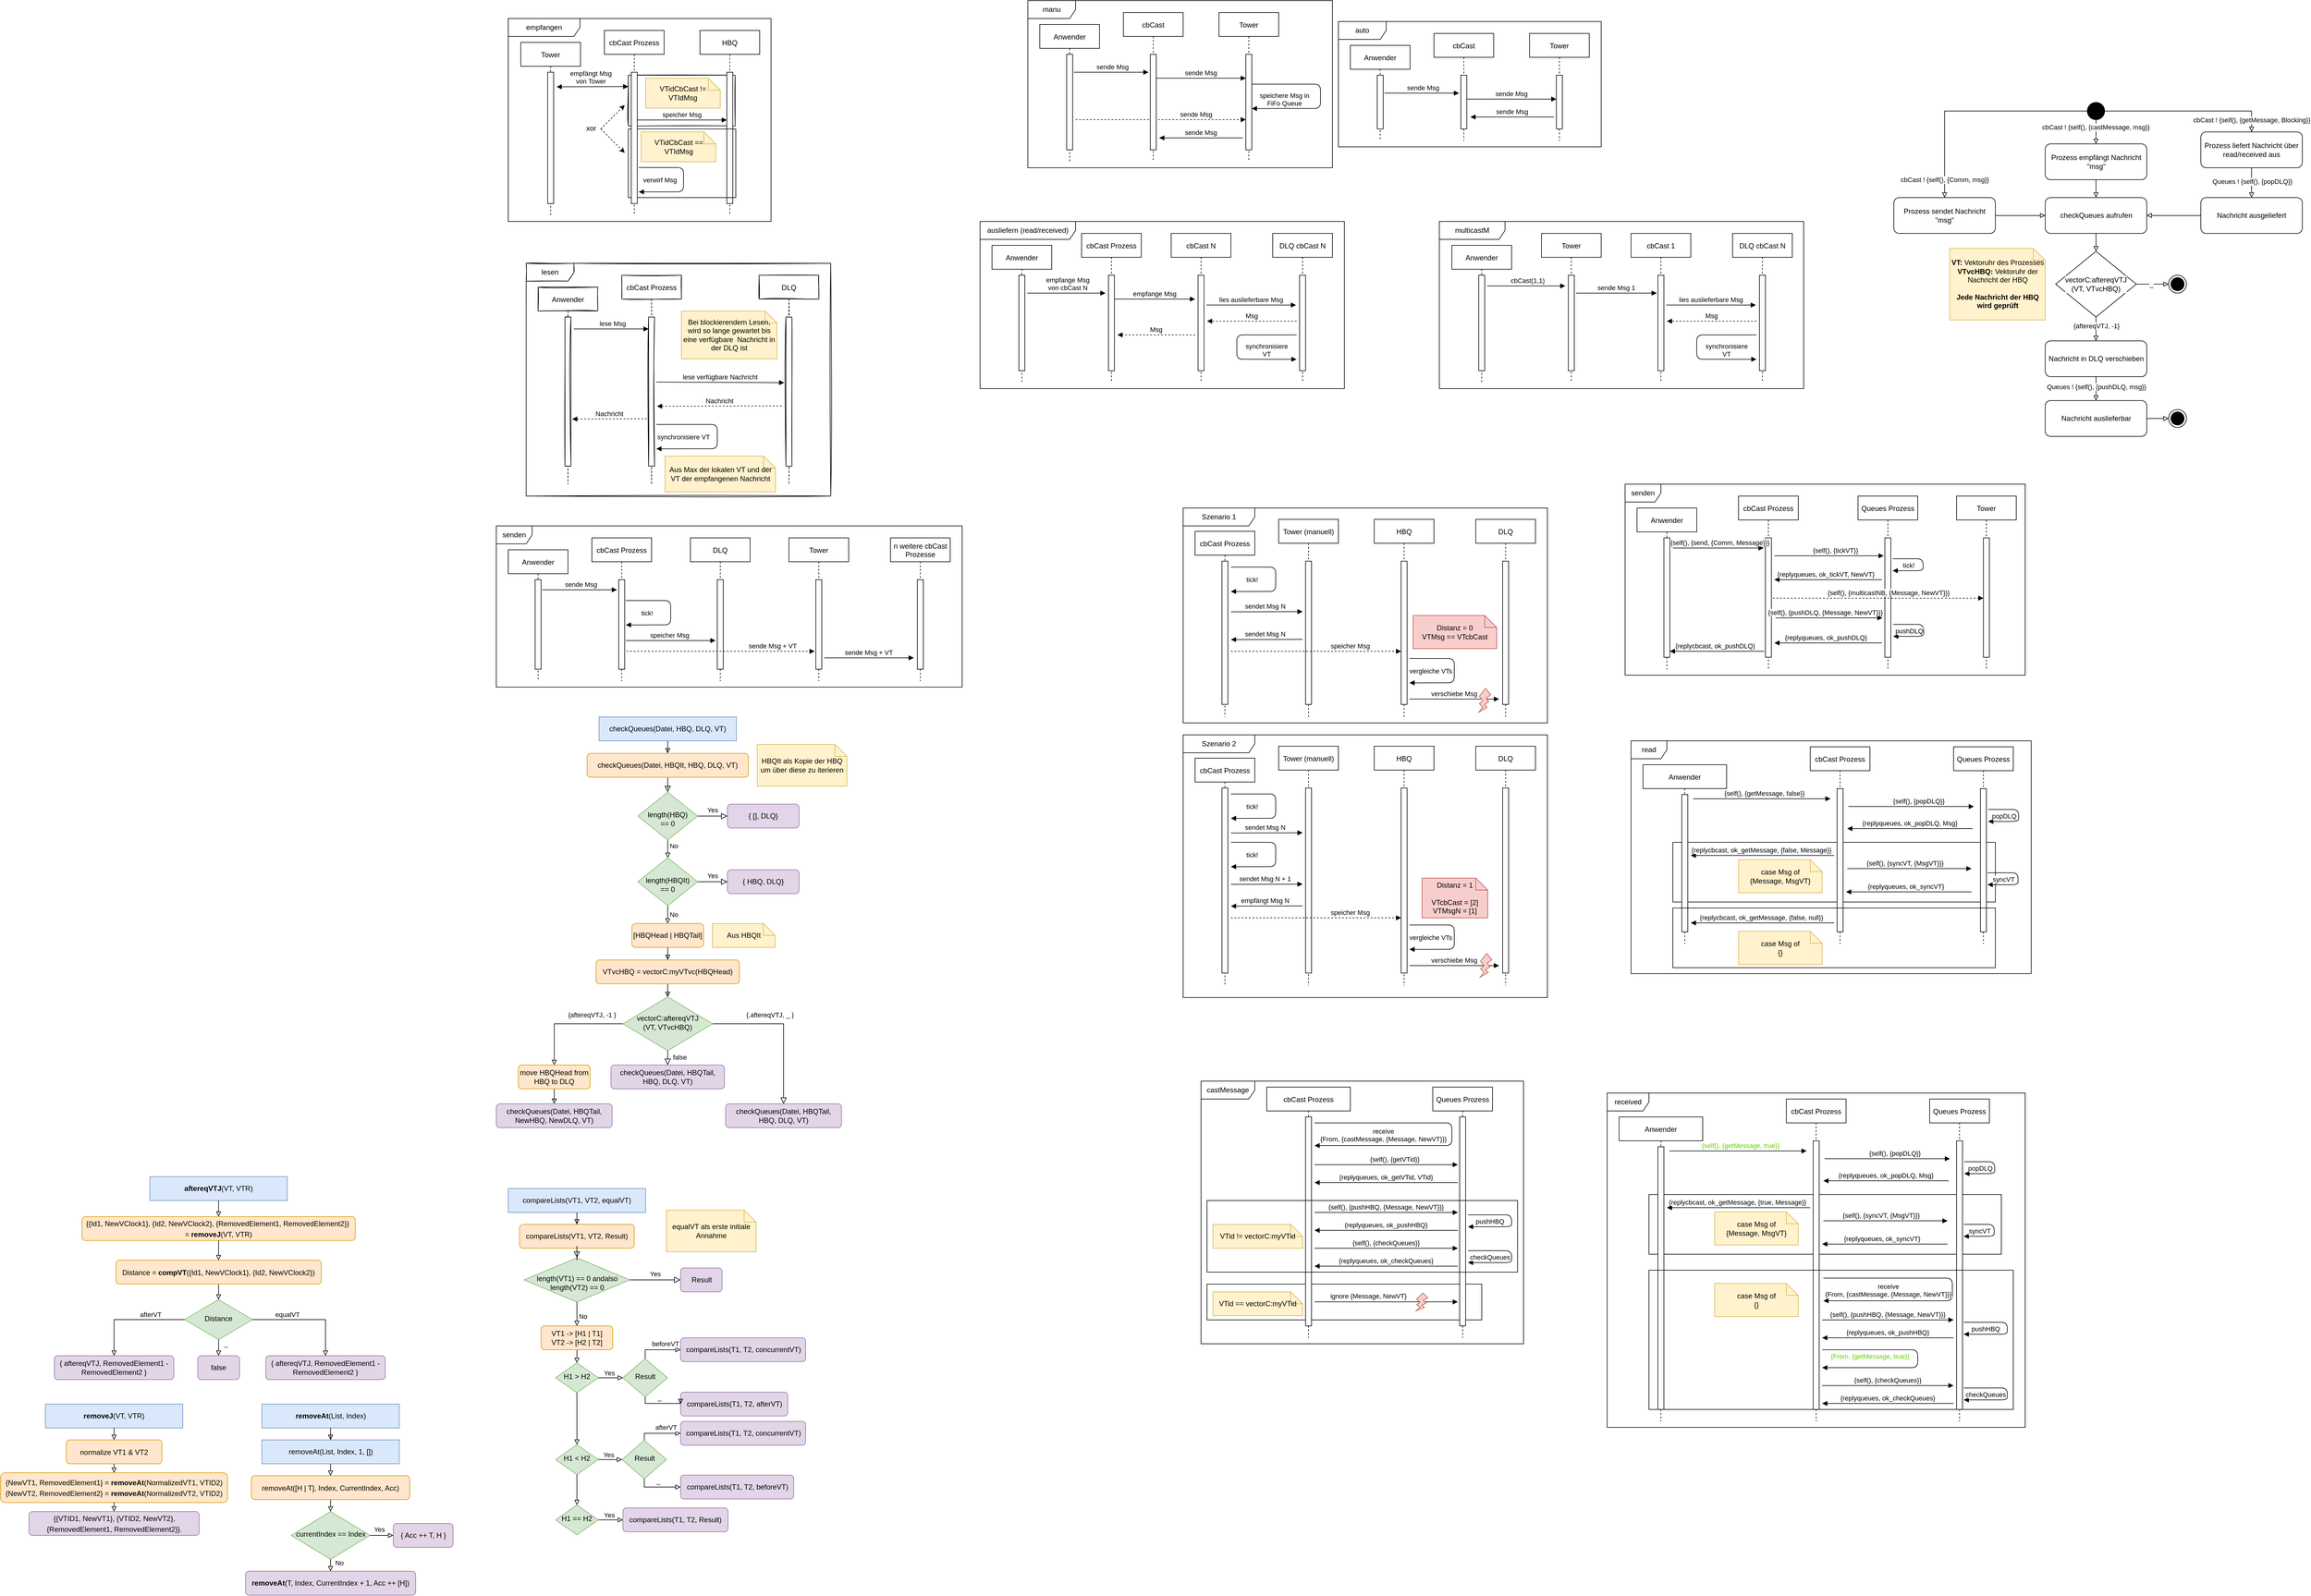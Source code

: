 <mxfile version="15.8.7" type="device"><diagram id="kgpKYQtTHZ0yAKxKKP6v" name="Page-1"><mxGraphModel dx="3597" dy="1856" grid="1" gridSize="10" guides="1" tooltips="1" connect="1" arrows="1" fold="1" page="1" pageScale="1" pageWidth="850" pageHeight="1100" math="0" shadow="0"><root><mxCell id="0"/><mxCell id="1" parent="0"/><mxCell id="mBNW3FOgWOewo8QIWIge-110" value="auto" style="shape=umlFrame;whiteSpace=wrap;html=1;sketch=0;width=80;height=30;" parent="1" vertex="1"><mxGeometry x="1460" y="85" width="440" height="210" as="geometry"/></mxCell><mxCell id="mBNW3FOgWOewo8QIWIge-80" value="" style="group" parent="1" vertex="1" connectable="0"><mxGeometry x="100" y="490" width="510" height="390" as="geometry"/></mxCell><mxCell id="mBNW3FOgWOewo8QIWIge-51" value="lesen" style="shape=umlFrame;whiteSpace=wrap;html=1;sketch=1;width=80;height=30;" parent="mBNW3FOgWOewo8QIWIge-80" vertex="1"><mxGeometry width="510" height="390" as="geometry"/></mxCell><mxCell id="mBNW3FOgWOewo8QIWIge-52" value="Anwender" style="shape=umlLifeline;perimeter=lifelinePerimeter;container=1;collapsible=0;recursiveResize=0;rounded=0;shadow=0;strokeWidth=1;sketch=1;" parent="mBNW3FOgWOewo8QIWIge-80" vertex="1"><mxGeometry x="20" y="40" width="100" height="330" as="geometry"/></mxCell><mxCell id="mBNW3FOgWOewo8QIWIge-53" value="" style="points=[];perimeter=orthogonalPerimeter;rounded=0;shadow=0;strokeWidth=1;sketch=1;" parent="mBNW3FOgWOewo8QIWIge-52" vertex="1"><mxGeometry x="45" y="50" width="10" height="250" as="geometry"/></mxCell><mxCell id="mBNW3FOgWOewo8QIWIge-54" value="DLQ" style="shape=umlLifeline;perimeter=lifelinePerimeter;container=1;collapsible=0;recursiveResize=0;rounded=0;shadow=0;strokeWidth=1;sketch=1;" parent="mBNW3FOgWOewo8QIWIge-80" vertex="1"><mxGeometry x="390" y="20" width="100" height="350" as="geometry"/></mxCell><mxCell id="mBNW3FOgWOewo8QIWIge-55" value="" style="points=[];perimeter=orthogonalPerimeter;rounded=0;shadow=0;strokeWidth=1;sketch=1;" parent="mBNW3FOgWOewo8QIWIge-54" vertex="1"><mxGeometry x="45" y="70" width="10" height="250" as="geometry"/></mxCell><mxCell id="mBNW3FOgWOewo8QIWIge-56" value="lese verfügbare Nachricht" style="verticalAlign=bottom;endArrow=block;shadow=0;strokeWidth=1;" parent="mBNW3FOgWOewo8QIWIge-54" edge="1"><mxGeometry relative="1" as="geometry"><mxPoint x="-172" y="179" as="sourcePoint"/><mxPoint x="42" y="180" as="targetPoint"/></mxGeometry></mxCell><mxCell id="mBNW3FOgWOewo8QIWIge-63" value="cbCast Prozess" style="shape=umlLifeline;perimeter=lifelinePerimeter;container=1;collapsible=0;recursiveResize=0;rounded=0;shadow=0;strokeWidth=1;sketch=1;" parent="mBNW3FOgWOewo8QIWIge-80" vertex="1"><mxGeometry x="160" y="20" width="100" height="350" as="geometry"/></mxCell><mxCell id="mBNW3FOgWOewo8QIWIge-64" value="" style="points=[];perimeter=orthogonalPerimeter;rounded=0;shadow=0;strokeWidth=1;sketch=1;" parent="mBNW3FOgWOewo8QIWIge-63" vertex="1"><mxGeometry x="45" y="70" width="10" height="250" as="geometry"/></mxCell><mxCell id="mBNW3FOgWOewo8QIWIge-72" value="Nachricht" style="verticalAlign=bottom;endArrow=none;shadow=0;strokeWidth=1;dashed=1;startArrow=block;startFill=1;endFill=0;" parent="mBNW3FOgWOewo8QIWIge-63" edge="1"><mxGeometry relative="1" as="geometry"><mxPoint x="-83" y="241" as="sourcePoint"/><mxPoint x="42" y="240.5" as="targetPoint"/></mxGeometry></mxCell><mxCell id="mBNW3FOgWOewo8QIWIge-71" value="Nachricht" style="verticalAlign=bottom;endArrow=none;shadow=0;strokeWidth=1;dashed=1;startArrow=block;startFill=1;endFill=0;" parent="mBNW3FOgWOewo8QIWIge-63" edge="1"><mxGeometry relative="1" as="geometry"><mxPoint x="59" y="219.5" as="sourcePoint"/><mxPoint x="269" y="219" as="targetPoint"/></mxGeometry></mxCell><mxCell id="mBNW3FOgWOewo8QIWIge-65" value="lese Msg" style="verticalAlign=bottom;endArrow=block;shadow=0;strokeWidth=1;" parent="mBNW3FOgWOewo8QIWIge-80" edge="1"><mxGeometry x="0.04" relative="1" as="geometry"><mxPoint x="80" y="110" as="sourcePoint"/><mxPoint as="offset"/><mxPoint x="205" y="110" as="targetPoint"/></mxGeometry></mxCell><mxCell id="mBNW3FOgWOewo8QIWIge-69" value="Bei blockierendem Lesen, wird so lange gewartet bis eine verfügbare&amp;nbsp; Nachricht in der DLQ ist" style="shape=note;size=20;whiteSpace=wrap;html=1;fillColor=#fff2cc;strokeColor=#d6b656;" parent="mBNW3FOgWOewo8QIWIge-80" vertex="1"><mxGeometry x="260" y="80" width="160" height="80" as="geometry"/></mxCell><mxCell id="mBNW3FOgWOewo8QIWIge-74" value="synchronisiere VT" style="verticalAlign=bottom;endArrow=block;shadow=0;strokeWidth=1;entryX=1;entryY=0.786;entryDx=0;entryDy=0;entryPerimeter=0;edgeStyle=orthogonalEdgeStyle;" parent="mBNW3FOgWOewo8QIWIge-80" edge="1"><mxGeometry x="0.625" y="-11" relative="1" as="geometry"><mxPoint x="218" y="270" as="sourcePoint"/><mxPoint x="218" y="310.82" as="targetPoint"/><Array as="points"><mxPoint x="320" y="270"/><mxPoint x="320" y="311"/></Array><mxPoint as="offset"/></mxGeometry></mxCell><mxCell id="mBNW3FOgWOewo8QIWIge-76" value="Aus Max der lokalen VT und der VT der empfangenen Nachricht" style="shape=note;size=20;whiteSpace=wrap;html=1;fillColor=#fff2cc;strokeColor=#d6b656;" parent="mBNW3FOgWOewo8QIWIge-80" vertex="1"><mxGeometry x="232.5" y="323" width="185" height="60" as="geometry"/></mxCell><mxCell id="mBNW3FOgWOewo8QIWIge-112" value="" style="group;sketch=0;" parent="1" vertex="1" connectable="0"><mxGeometry x="940" y="50" width="510" height="280" as="geometry"/></mxCell><mxCell id="mBNW3FOgWOewo8QIWIge-83" value="manu" style="shape=umlFrame;whiteSpace=wrap;html=1;sketch=0;width=80;height=30;" parent="mBNW3FOgWOewo8QIWIge-112" vertex="1"><mxGeometry width="510" height="280" as="geometry"/></mxCell><mxCell id="mBNW3FOgWOewo8QIWIge-84" value="Anwender" style="shape=umlLifeline;perimeter=lifelinePerimeter;container=1;collapsible=0;recursiveResize=0;rounded=0;shadow=0;strokeWidth=1;sketch=0;" parent="mBNW3FOgWOewo8QIWIge-112" vertex="1"><mxGeometry x="20" y="40" width="100" height="230" as="geometry"/></mxCell><mxCell id="mBNW3FOgWOewo8QIWIge-85" value="" style="points=[];perimeter=orthogonalPerimeter;rounded=0;shadow=0;strokeWidth=1;sketch=0;" parent="mBNW3FOgWOewo8QIWIge-84" vertex="1"><mxGeometry x="45" y="50" width="10" height="160" as="geometry"/></mxCell><mxCell id="mBNW3FOgWOewo8QIWIge-86" value="Tower" style="shape=umlLifeline;perimeter=lifelinePerimeter;container=1;collapsible=0;recursiveResize=0;rounded=0;shadow=0;strokeWidth=1;sketch=0;" parent="mBNW3FOgWOewo8QIWIge-112" vertex="1"><mxGeometry x="320" y="20" width="100" height="250" as="geometry"/></mxCell><mxCell id="mBNW3FOgWOewo8QIWIge-87" value="" style="points=[];perimeter=orthogonalPerimeter;rounded=0;shadow=0;strokeWidth=1;sketch=0;" parent="mBNW3FOgWOewo8QIWIge-86" vertex="1"><mxGeometry x="45" y="70" width="10" height="160" as="geometry"/></mxCell><mxCell id="mBNW3FOgWOewo8QIWIge-94" value="speichere Msg in &#10;FiFo Queue" style="verticalAlign=bottom;endArrow=block;shadow=0;strokeWidth=1;entryX=1;entryY=0.786;entryDx=0;entryDy=0;entryPerimeter=0;edgeStyle=orthogonalEdgeStyle;sketch=0;" parent="mBNW3FOgWOewo8QIWIge-86" edge="1"><mxGeometry x="0.594" relative="1" as="geometry"><mxPoint x="55" y="120" as="sourcePoint"/><mxPoint x="55" y="160.82" as="targetPoint"/><Array as="points"><mxPoint x="170" y="120"/><mxPoint x="170" y="161"/></Array><mxPoint as="offset"/></mxGeometry></mxCell><mxCell id="mBNW3FOgWOewo8QIWIge-98" value="sende Msg" style="verticalAlign=bottom;endArrow=block;shadow=0;strokeWidth=1;dashed=1;sketch=0;" parent="mBNW3FOgWOewo8QIWIge-86" edge="1"><mxGeometry x="0.417" relative="1" as="geometry"><mxPoint x="-240" y="179.41" as="sourcePoint"/><mxPoint as="offset"/><mxPoint x="45" y="179.41" as="targetPoint"/></mxGeometry></mxCell><mxCell id="mBNW3FOgWOewo8QIWIge-96" value="sende Msg" style="verticalAlign=bottom;endArrow=block;shadow=0;strokeWidth=1;sketch=0;" parent="mBNW3FOgWOewo8QIWIge-86" edge="1"><mxGeometry relative="1" as="geometry"><mxPoint x="40" y="210" as="sourcePoint"/><mxPoint x="-100" y="210" as="targetPoint"/></mxGeometry></mxCell><mxCell id="mBNW3FOgWOewo8QIWIge-90" value="cbCast" style="shape=umlLifeline;perimeter=lifelinePerimeter;container=1;collapsible=0;recursiveResize=0;rounded=0;shadow=0;strokeWidth=1;sketch=0;" parent="mBNW3FOgWOewo8QIWIge-112" vertex="1"><mxGeometry x="160" y="20" width="100" height="250" as="geometry"/></mxCell><mxCell id="mBNW3FOgWOewo8QIWIge-91" value="" style="points=[];perimeter=orthogonalPerimeter;rounded=0;shadow=0;strokeWidth=1;sketch=0;" parent="mBNW3FOgWOewo8QIWIge-90" vertex="1"><mxGeometry x="45" y="70" width="10" height="160" as="geometry"/></mxCell><mxCell id="mBNW3FOgWOewo8QIWIge-92" value="sende Msg" style="verticalAlign=bottom;endArrow=block;shadow=0;strokeWidth=1;sketch=0;" parent="mBNW3FOgWOewo8QIWIge-90" edge="1"><mxGeometry relative="1" as="geometry"><mxPoint x="55" y="110.0" as="sourcePoint"/><mxPoint x="205" y="110" as="targetPoint"/></mxGeometry></mxCell><mxCell id="mBNW3FOgWOewo8QIWIge-93" value="sende Msg" style="verticalAlign=bottom;endArrow=block;shadow=0;strokeWidth=1;sketch=0;" parent="mBNW3FOgWOewo8QIWIge-90" edge="1"><mxGeometry x="0.04" relative="1" as="geometry"><mxPoint x="-83" y="100" as="sourcePoint"/><mxPoint as="offset"/><mxPoint x="42" y="100" as="targetPoint"/></mxGeometry></mxCell><mxCell id="mBNW3FOgWOewo8QIWIge-99" value="Anwender" style="shape=umlLifeline;perimeter=lifelinePerimeter;container=1;collapsible=0;recursiveResize=0;rounded=0;shadow=0;strokeWidth=1;sketch=0;" parent="1" vertex="1"><mxGeometry x="1480" y="125" width="100" height="160" as="geometry"/></mxCell><mxCell id="mBNW3FOgWOewo8QIWIge-100" value="" style="points=[];perimeter=orthogonalPerimeter;rounded=0;shadow=0;strokeWidth=1;sketch=0;" parent="mBNW3FOgWOewo8QIWIge-99" vertex="1"><mxGeometry x="45" y="50" width="10" height="90" as="geometry"/></mxCell><mxCell id="mBNW3FOgWOewo8QIWIge-102" value="Tower" style="shape=umlLifeline;perimeter=lifelinePerimeter;container=1;collapsible=0;recursiveResize=0;rounded=0;shadow=0;strokeWidth=1;sketch=0;" parent="1" vertex="1"><mxGeometry x="1780" y="105" width="100" height="180" as="geometry"/></mxCell><mxCell id="mBNW3FOgWOewo8QIWIge-103" value="" style="points=[];perimeter=orthogonalPerimeter;rounded=0;shadow=0;strokeWidth=1;sketch=0;" parent="mBNW3FOgWOewo8QIWIge-102" vertex="1"><mxGeometry x="45" y="70" width="10" height="90" as="geometry"/></mxCell><mxCell id="mBNW3FOgWOewo8QIWIge-109" value="sende Msg" style="verticalAlign=bottom;endArrow=block;shadow=0;strokeWidth=1;sketch=0;" parent="mBNW3FOgWOewo8QIWIge-102" edge="1"><mxGeometry relative="1" as="geometry"><mxPoint x="41" y="140" as="sourcePoint"/><mxPoint x="-99" y="140" as="targetPoint"/></mxGeometry></mxCell><mxCell id="mBNW3FOgWOewo8QIWIge-105" value="cbCast" style="shape=umlLifeline;perimeter=lifelinePerimeter;container=1;collapsible=0;recursiveResize=0;rounded=0;shadow=0;strokeWidth=1;sketch=0;" parent="1" vertex="1"><mxGeometry x="1620" y="105" width="100" height="180" as="geometry"/></mxCell><mxCell id="mBNW3FOgWOewo8QIWIge-106" value="" style="points=[];perimeter=orthogonalPerimeter;rounded=0;shadow=0;strokeWidth=1;sketch=0;" parent="mBNW3FOgWOewo8QIWIge-105" vertex="1"><mxGeometry x="45" y="70" width="10" height="90" as="geometry"/></mxCell><mxCell id="mBNW3FOgWOewo8QIWIge-107" value="sende Msg" style="verticalAlign=bottom;endArrow=block;shadow=0;strokeWidth=1;sketch=0;" parent="mBNW3FOgWOewo8QIWIge-105" edge="1"><mxGeometry relative="1" as="geometry"><mxPoint x="55" y="110.0" as="sourcePoint"/><mxPoint x="205" y="110" as="targetPoint"/></mxGeometry></mxCell><mxCell id="mBNW3FOgWOewo8QIWIge-108" value="sende Msg" style="verticalAlign=bottom;endArrow=block;shadow=0;strokeWidth=1;sketch=0;" parent="mBNW3FOgWOewo8QIWIge-105" edge="1"><mxGeometry x="0.04" relative="1" as="geometry"><mxPoint x="-83" y="100" as="sourcePoint"/><mxPoint as="offset"/><mxPoint x="42" y="100" as="targetPoint"/></mxGeometry></mxCell><mxCell id="mBNW3FOgWOewo8QIWIge-184" value="ausliefern (read/received)" style="shape=umlFrame;whiteSpace=wrap;html=1;sketch=0;width=160;height=30;" parent="1" vertex="1"><mxGeometry x="860" y="420" width="610" height="280" as="geometry"/></mxCell><mxCell id="mBNW3FOgWOewo8QIWIge-185" value="Anwender" style="shape=umlLifeline;perimeter=lifelinePerimeter;container=1;collapsible=0;recursiveResize=0;rounded=0;shadow=0;strokeWidth=1;sketch=0;" parent="1" vertex="1"><mxGeometry x="880" y="460" width="100" height="230" as="geometry"/></mxCell><mxCell id="mBNW3FOgWOewo8QIWIge-186" value="" style="points=[];perimeter=orthogonalPerimeter;rounded=0;shadow=0;strokeWidth=1;sketch=0;" parent="mBNW3FOgWOewo8QIWIge-185" vertex="1"><mxGeometry x="45" y="50" width="10" height="160" as="geometry"/></mxCell><mxCell id="mBNW3FOgWOewo8QIWIge-187" value="cbCast N" style="shape=umlLifeline;perimeter=lifelinePerimeter;container=1;collapsible=0;recursiveResize=0;rounded=0;shadow=0;strokeWidth=1;sketch=0;" parent="1" vertex="1"><mxGeometry x="1180" y="440" width="100" height="250" as="geometry"/></mxCell><mxCell id="mBNW3FOgWOewo8QIWIge-188" value="" style="points=[];perimeter=orthogonalPerimeter;rounded=0;shadow=0;strokeWidth=1;sketch=0;" parent="mBNW3FOgWOewo8QIWIge-187" vertex="1"><mxGeometry x="45" y="70" width="10" height="160" as="geometry"/></mxCell><mxCell id="mBNW3FOgWOewo8QIWIge-189" value="lies auslieferbare Msg" style="verticalAlign=bottom;endArrow=block;shadow=0;strokeWidth=1;" parent="mBNW3FOgWOewo8QIWIge-187" edge="1"><mxGeometry relative="1" as="geometry"><mxPoint x="59" y="120" as="sourcePoint"/><mxPoint x="209" y="120" as="targetPoint"/></mxGeometry></mxCell><mxCell id="mBNW3FOgWOewo8QIWIge-190" value="DLQ cbCast N" style="shape=umlLifeline;perimeter=lifelinePerimeter;container=1;collapsible=0;recursiveResize=0;rounded=0;shadow=0;strokeWidth=1;sketch=0;" parent="1" vertex="1"><mxGeometry x="1350" y="440" width="100" height="250" as="geometry"/></mxCell><mxCell id="mBNW3FOgWOewo8QIWIge-191" value="" style="points=[];perimeter=orthogonalPerimeter;rounded=0;shadow=0;strokeWidth=1;sketch=0;" parent="mBNW3FOgWOewo8QIWIge-190" vertex="1"><mxGeometry x="45" y="70" width="10" height="160" as="geometry"/></mxCell><mxCell id="mBNW3FOgWOewo8QIWIge-192" value="cbCast Prozess" style="shape=umlLifeline;perimeter=lifelinePerimeter;container=1;collapsible=0;recursiveResize=0;rounded=0;shadow=0;strokeWidth=1;sketch=0;" parent="1" vertex="1"><mxGeometry x="1030" y="440" width="100" height="250" as="geometry"/></mxCell><mxCell id="mBNW3FOgWOewo8QIWIge-193" value="" style="points=[];perimeter=orthogonalPerimeter;rounded=0;shadow=0;strokeWidth=1;sketch=0;" parent="mBNW3FOgWOewo8QIWIge-192" vertex="1"><mxGeometry x="45" y="70" width="10" height="160" as="geometry"/></mxCell><mxCell id="mBNW3FOgWOewo8QIWIge-194" value="empfange Msg" style="verticalAlign=bottom;endArrow=block;shadow=0;strokeWidth=1;" parent="mBNW3FOgWOewo8QIWIge-192" edge="1"><mxGeometry relative="1" as="geometry"><mxPoint x="55" y="110.0" as="sourcePoint"/><mxPoint x="190" y="110" as="targetPoint"/></mxGeometry></mxCell><mxCell id="mBNW3FOgWOewo8QIWIge-195" value="empfange Msg &#10;von cbCast N" style="verticalAlign=bottom;endArrow=block;shadow=0;strokeWidth=1;" parent="mBNW3FOgWOewo8QIWIge-192" edge="1"><mxGeometry x="0.04" relative="1" as="geometry"><mxPoint x="-91" y="100" as="sourcePoint"/><mxPoint as="offset"/><mxPoint x="40" y="100" as="targetPoint"/></mxGeometry></mxCell><mxCell id="mBNW3FOgWOewo8QIWIge-196" value="Msg" style="verticalAlign=bottom;endArrow=block;shadow=0;strokeWidth=1;dashed=1;" parent="mBNW3FOgWOewo8QIWIge-192" edge="1"><mxGeometry relative="1" as="geometry"><mxPoint x="190" y="170" as="sourcePoint"/><mxPoint x="60" y="170" as="targetPoint"/></mxGeometry></mxCell><mxCell id="mBNW3FOgWOewo8QIWIge-197" value="synchronisiere &#10;VT" style="verticalAlign=bottom;endArrow=block;shadow=0;strokeWidth=1;entryX=1;entryY=0.786;entryDx=0;entryDy=0;entryPerimeter=0;edgeStyle=orthogonalEdgeStyle;sketch=0;" parent="1" edge="1"><mxGeometry x="0.585" relative="1" as="geometry"><mxPoint x="1389.94" y="610" as="sourcePoint"/><mxPoint x="1389.94" y="650.82" as="targetPoint"/><Array as="points"><mxPoint x="1289.94" y="610"/><mxPoint x="1289.94" y="651"/></Array><mxPoint as="offset"/></mxGeometry></mxCell><mxCell id="mBNW3FOgWOewo8QIWIge-198" value="Msg" style="verticalAlign=bottom;endArrow=block;shadow=0;strokeWidth=1;dashed=1;sketch=0;" parent="1" edge="1"><mxGeometry relative="1" as="geometry"><mxPoint x="1390" y="587" as="sourcePoint"/><mxPoint x="1240" y="587" as="targetPoint"/></mxGeometry></mxCell><mxCell id="58kfiwEfr0_vISHWHB3a-18" value="&lt;span&gt;Szenario 2&lt;/span&gt;" style="shape=umlFrame;whiteSpace=wrap;html=1;sketch=0;width=120;height=30;" parent="1" vertex="1"><mxGeometry x="1200" y="1280" width="610" height="440" as="geometry"/></mxCell><mxCell id="58kfiwEfr0_vISHWHB3a-19" value="cbCast Prozess" style="shape=umlLifeline;perimeter=lifelinePerimeter;container=1;collapsible=0;recursiveResize=0;rounded=0;shadow=0;strokeWidth=1;sketch=0;" parent="1" vertex="1"><mxGeometry x="1220" y="1319" width="100" height="381" as="geometry"/></mxCell><mxCell id="58kfiwEfr0_vISHWHB3a-20" value="" style="points=[];perimeter=orthogonalPerimeter;rounded=0;shadow=0;strokeWidth=1;sketch=0;" parent="58kfiwEfr0_vISHWHB3a-19" vertex="1"><mxGeometry x="45" y="50" width="10" height="310" as="geometry"/></mxCell><mxCell id="58kfiwEfr0_vISHWHB3a-21" value="empfängt Msg N" style="verticalAlign=bottom;endArrow=block;shadow=0;strokeWidth=1;sketch=0;startArrow=none;startFill=0;endFill=1;" parent="58kfiwEfr0_vISHWHB3a-19" edge="1"><mxGeometry x="0.04" relative="1" as="geometry"><mxPoint x="180" y="247.5" as="sourcePoint"/><mxPoint as="offset"/><mxPoint x="60" y="247.91" as="targetPoint"/></mxGeometry></mxCell><mxCell id="58kfiwEfr0_vISHWHB3a-22" value="sendet Msg N" style="verticalAlign=bottom;endArrow=none;shadow=0;strokeWidth=1;sketch=0;startArrow=block;startFill=1;endFill=0;" parent="58kfiwEfr0_vISHWHB3a-19" edge="1"><mxGeometry x="0.04" relative="1" as="geometry"><mxPoint x="180" y="125" as="sourcePoint"/><mxPoint as="offset"/><mxPoint x="60" y="125.41" as="targetPoint"/></mxGeometry></mxCell><mxCell id="58kfiwEfr0_vISHWHB3a-23" value="sendet Msg N + 1" style="verticalAlign=bottom;endArrow=none;shadow=0;strokeWidth=1;sketch=0;startArrow=block;startFill=1;endFill=0;" parent="58kfiwEfr0_vISHWHB3a-19" edge="1"><mxGeometry x="0.04" relative="1" as="geometry"><mxPoint x="180" y="211" as="sourcePoint"/><mxPoint as="offset"/><mxPoint x="60" y="211.41" as="targetPoint"/></mxGeometry></mxCell><mxCell id="58kfiwEfr0_vISHWHB3a-24" value="tick!" style="verticalAlign=bottom;endArrow=block;shadow=0;strokeWidth=1;entryX=1;entryY=0.786;entryDx=0;entryDy=0;entryPerimeter=0;edgeStyle=orthogonalEdgeStyle;sketch=0;" parent="58kfiwEfr0_vISHWHB3a-19" edge="1"><mxGeometry x="0.625" y="-11" relative="1" as="geometry"><mxPoint x="60" y="141" as="sourcePoint"/><mxPoint x="60" y="181.82" as="targetPoint"/><Array as="points"><mxPoint x="135" y="141"/><mxPoint x="135" y="182"/></Array><mxPoint as="offset"/></mxGeometry></mxCell><mxCell id="58kfiwEfr0_vISHWHB3a-25" value="HBQ" style="shape=umlLifeline;perimeter=lifelinePerimeter;container=1;collapsible=0;recursiveResize=0;rounded=0;shadow=0;strokeWidth=1;sketch=0;" parent="1" vertex="1"><mxGeometry x="1520" y="1299" width="100" height="401" as="geometry"/></mxCell><mxCell id="58kfiwEfr0_vISHWHB3a-26" value="" style="points=[];perimeter=orthogonalPerimeter;rounded=0;shadow=0;strokeWidth=1;sketch=0;" parent="58kfiwEfr0_vISHWHB3a-25" vertex="1"><mxGeometry x="45" y="70" width="10" height="310" as="geometry"/></mxCell><mxCell id="58kfiwEfr0_vISHWHB3a-27" value="vergleiche VTs" style="verticalAlign=bottom;endArrow=block;shadow=0;strokeWidth=1;entryX=1;entryY=0.786;entryDx=0;entryDy=0;entryPerimeter=0;edgeStyle=orthogonalEdgeStyle;sketch=0;" parent="58kfiwEfr0_vISHWHB3a-25" edge="1"><mxGeometry x="0.625" y="-11" relative="1" as="geometry"><mxPoint x="59" y="299.5" as="sourcePoint"/><mxPoint x="59" y="340.32" as="targetPoint"/><Array as="points"><mxPoint x="134" y="299.5"/><mxPoint x="134" y="340.5"/></Array><mxPoint as="offset"/></mxGeometry></mxCell><mxCell id="58kfiwEfr0_vISHWHB3a-28" value="verschiebe Msg" style="verticalAlign=bottom;endArrow=block;shadow=0;strokeWidth=1;sketch=0;" parent="58kfiwEfr0_vISHWHB3a-25" edge="1"><mxGeometry relative="1" as="geometry"><mxPoint x="59" y="367.5" as="sourcePoint"/><mxPoint x="209" y="367.5" as="targetPoint"/></mxGeometry></mxCell><mxCell id="58kfiwEfr0_vISHWHB3a-29" value="DLQ" style="shape=umlLifeline;perimeter=lifelinePerimeter;container=1;collapsible=0;recursiveResize=0;rounded=0;shadow=0;strokeWidth=1;sketch=0;" parent="1" vertex="1"><mxGeometry x="1690" y="1299" width="100" height="401" as="geometry"/></mxCell><mxCell id="58kfiwEfr0_vISHWHB3a-30" value="" style="points=[];perimeter=orthogonalPerimeter;rounded=0;shadow=0;strokeWidth=1;sketch=0;" parent="58kfiwEfr0_vISHWHB3a-29" vertex="1"><mxGeometry x="45" y="70" width="10" height="310" as="geometry"/></mxCell><mxCell id="58kfiwEfr0_vISHWHB3a-31" value="Tower (manuell)" style="shape=umlLifeline;perimeter=lifelinePerimeter;container=1;collapsible=0;recursiveResize=0;rounded=0;shadow=0;strokeWidth=1;sketch=0;" parent="1" vertex="1"><mxGeometry x="1360" y="1299" width="100" height="401" as="geometry"/></mxCell><mxCell id="58kfiwEfr0_vISHWHB3a-32" value="" style="points=[];perimeter=orthogonalPerimeter;rounded=0;shadow=0;strokeWidth=1;sketch=0;" parent="58kfiwEfr0_vISHWHB3a-31" vertex="1"><mxGeometry x="45" y="70" width="10" height="310" as="geometry"/></mxCell><mxCell id="58kfiwEfr0_vISHWHB3a-33" value="Distanz = 1&lt;br&gt;&lt;br&gt;VTcbCast = [2]&lt;br&gt;VTMsgN = [1]" style="shape=note;size=20;whiteSpace=wrap;html=1;fillColor=#f8cecc;strokeColor=#b85450;sketch=0;" parent="1" vertex="1"><mxGeometry x="1600" y="1520" width="110" height="66.5" as="geometry"/></mxCell><mxCell id="58kfiwEfr0_vISHWHB3a-34" value="tick!" style="verticalAlign=bottom;endArrow=block;shadow=0;strokeWidth=1;entryX=1;entryY=0.786;entryDx=0;entryDy=0;entryPerimeter=0;edgeStyle=orthogonalEdgeStyle;sketch=0;" parent="1" edge="1"><mxGeometry x="0.625" y="-11" relative="1" as="geometry"><mxPoint x="1280" y="1379" as="sourcePoint"/><mxPoint x="1280" y="1419.82" as="targetPoint"/><Array as="points"><mxPoint x="1355" y="1379"/><mxPoint x="1355" y="1420"/></Array><mxPoint as="offset"/></mxGeometry></mxCell><mxCell id="58kfiwEfr0_vISHWHB3a-35" value="speicher Msg" style="verticalAlign=bottom;endArrow=block;shadow=0;strokeWidth=1;sketch=0;dashed=1;" parent="1" edge="1"><mxGeometry x="0.404" relative="1" as="geometry"><mxPoint x="1280" y="1586.5" as="sourcePoint"/><mxPoint x="1565" y="1586.5" as="targetPoint"/><mxPoint as="offset"/></mxGeometry></mxCell><mxCell id="58kfiwEfr0_vISHWHB3a-36" value="" style="verticalLabelPosition=bottom;verticalAlign=top;html=1;shape=mxgraph.basic.flash;sketch=0;fillColor=#f8cecc;strokeColor=#b85450;" parent="1" vertex="1"><mxGeometry x="1697" y="1646" width="20" height="40" as="geometry"/></mxCell><mxCell id="58kfiwEfr0_vISHWHB3a-37" value="Szenario 1" style="shape=umlFrame;whiteSpace=wrap;html=1;sketch=0;width=120;height=30;" parent="1" vertex="1"><mxGeometry x="1200" y="900" width="610" height="360" as="geometry"/></mxCell><mxCell id="58kfiwEfr0_vISHWHB3a-38" value="cbCast Prozess" style="shape=umlLifeline;perimeter=lifelinePerimeter;container=1;collapsible=0;recursiveResize=0;rounded=0;shadow=0;strokeWidth=1;sketch=0;" parent="1" vertex="1"><mxGeometry x="1220" y="939" width="100" height="311" as="geometry"/></mxCell><mxCell id="58kfiwEfr0_vISHWHB3a-39" value="" style="points=[];perimeter=orthogonalPerimeter;rounded=0;shadow=0;strokeWidth=1;sketch=0;" parent="58kfiwEfr0_vISHWHB3a-38" vertex="1"><mxGeometry x="45" y="50" width="10" height="240" as="geometry"/></mxCell><mxCell id="58kfiwEfr0_vISHWHB3a-40" value="sendet Msg N" style="verticalAlign=bottom;endArrow=block;shadow=0;strokeWidth=1;sketch=0;startArrow=none;startFill=0;endFill=1;" parent="58kfiwEfr0_vISHWHB3a-38" edge="1"><mxGeometry x="0.04" relative="1" as="geometry"><mxPoint x="180" y="181" as="sourcePoint"/><mxPoint as="offset"/><mxPoint x="60" y="181.41" as="targetPoint"/></mxGeometry></mxCell><mxCell id="58kfiwEfr0_vISHWHB3a-41" value="HBQ" style="shape=umlLifeline;perimeter=lifelinePerimeter;container=1;collapsible=0;recursiveResize=0;rounded=0;shadow=0;strokeWidth=1;sketch=0;" parent="1" vertex="1"><mxGeometry x="1520" y="919" width="100" height="331" as="geometry"/></mxCell><mxCell id="58kfiwEfr0_vISHWHB3a-42" value="" style="points=[];perimeter=orthogonalPerimeter;rounded=0;shadow=0;strokeWidth=1;sketch=0;" parent="58kfiwEfr0_vISHWHB3a-41" vertex="1"><mxGeometry x="45" y="70" width="10" height="240" as="geometry"/></mxCell><mxCell id="58kfiwEfr0_vISHWHB3a-43" value="vergleiche VTs" style="verticalAlign=bottom;endArrow=block;shadow=0;strokeWidth=1;entryX=1;entryY=0.786;entryDx=0;entryDy=0;entryPerimeter=0;edgeStyle=orthogonalEdgeStyle;sketch=0;" parent="58kfiwEfr0_vISHWHB3a-41" edge="1"><mxGeometry x="0.625" y="-11" relative="1" as="geometry"><mxPoint x="59" y="233" as="sourcePoint"/><mxPoint x="59" y="273.82" as="targetPoint"/><Array as="points"><mxPoint x="134" y="233"/><mxPoint x="134" y="274"/></Array><mxPoint as="offset"/></mxGeometry></mxCell><mxCell id="58kfiwEfr0_vISHWHB3a-44" value="verschiebe Msg" style="verticalAlign=bottom;endArrow=block;shadow=0;strokeWidth=1;sketch=0;" parent="58kfiwEfr0_vISHWHB3a-41" edge="1"><mxGeometry relative="1" as="geometry"><mxPoint x="59" y="301.0" as="sourcePoint"/><mxPoint x="209" y="301" as="targetPoint"/></mxGeometry></mxCell><mxCell id="58kfiwEfr0_vISHWHB3a-45" value="DLQ" style="shape=umlLifeline;perimeter=lifelinePerimeter;container=1;collapsible=0;recursiveResize=0;rounded=0;shadow=0;strokeWidth=1;sketch=0;" parent="1" vertex="1"><mxGeometry x="1690" y="919" width="100" height="331" as="geometry"/></mxCell><mxCell id="58kfiwEfr0_vISHWHB3a-46" value="" style="points=[];perimeter=orthogonalPerimeter;rounded=0;shadow=0;strokeWidth=1;sketch=0;" parent="58kfiwEfr0_vISHWHB3a-45" vertex="1"><mxGeometry x="45" y="70" width="10" height="240" as="geometry"/></mxCell><mxCell id="58kfiwEfr0_vISHWHB3a-47" value="Tower (manuell)" style="shape=umlLifeline;perimeter=lifelinePerimeter;container=1;collapsible=0;recursiveResize=0;rounded=0;shadow=0;strokeWidth=1;sketch=0;" parent="1" vertex="1"><mxGeometry x="1360" y="919" width="100" height="331" as="geometry"/></mxCell><mxCell id="58kfiwEfr0_vISHWHB3a-48" value="" style="points=[];perimeter=orthogonalPerimeter;rounded=0;shadow=0;strokeWidth=1;sketch=0;" parent="58kfiwEfr0_vISHWHB3a-47" vertex="1"><mxGeometry x="45" y="70" width="10" height="240" as="geometry"/></mxCell><mxCell id="58kfiwEfr0_vISHWHB3a-49" value="Distanz = 0&lt;br&gt;VTMsg == VTcbCast" style="shape=note;size=20;whiteSpace=wrap;html=1;fillColor=#f8cecc;strokeColor=#b85450;sketch=0;" parent="1" vertex="1"><mxGeometry x="1585" y="1080" width="140" height="55.5" as="geometry"/></mxCell><mxCell id="58kfiwEfr0_vISHWHB3a-50" value="sendet Msg N" style="verticalAlign=bottom;endArrow=none;shadow=0;strokeWidth=1;sketch=0;startArrow=block;startFill=1;endFill=0;" parent="1" edge="1"><mxGeometry x="0.04" relative="1" as="geometry"><mxPoint x="1400" y="1073.5" as="sourcePoint"/><mxPoint as="offset"/><mxPoint x="1280" y="1073.91" as="targetPoint"/></mxGeometry></mxCell><mxCell id="58kfiwEfr0_vISHWHB3a-51" value="tick!" style="verticalAlign=bottom;endArrow=block;shadow=0;strokeWidth=1;entryX=1;entryY=0.786;entryDx=0;entryDy=0;entryPerimeter=0;edgeStyle=orthogonalEdgeStyle;sketch=0;" parent="1" edge="1"><mxGeometry x="0.625" y="-11" relative="1" as="geometry"><mxPoint x="1280" y="999" as="sourcePoint"/><mxPoint x="1280" y="1039.82" as="targetPoint"/><Array as="points"><mxPoint x="1355" y="999"/><mxPoint x="1355" y="1040"/></Array><mxPoint as="offset"/></mxGeometry></mxCell><mxCell id="58kfiwEfr0_vISHWHB3a-52" value="speicher Msg" style="verticalAlign=bottom;endArrow=block;shadow=0;strokeWidth=1;sketch=0;dashed=1;" parent="1" edge="1"><mxGeometry x="0.404" relative="1" as="geometry"><mxPoint x="1280" y="1140" as="sourcePoint"/><mxPoint x="1565" y="1140" as="targetPoint"/><mxPoint as="offset"/></mxGeometry></mxCell><mxCell id="58kfiwEfr0_vISHWHB3a-53" value="" style="verticalLabelPosition=bottom;verticalAlign=top;html=1;shape=mxgraph.basic.flash;sketch=0;fillColor=#f8cecc;strokeColor=#b85450;" parent="1" vertex="1"><mxGeometry x="1695" y="1202" width="20" height="40" as="geometry"/></mxCell><mxCell id="58kfiwEfr0_vISHWHB3a-54" value="" style="group" parent="1" vertex="1" connectable="0"><mxGeometry x="50" y="930" width="780" height="270" as="geometry"/></mxCell><mxCell id="mBNW3FOgWOewo8QIWIge-137" value="senden" style="shape=umlFrame;whiteSpace=wrap;html=1;sketch=0;gradientColor=none;" parent="58kfiwEfr0_vISHWHB3a-54" vertex="1"><mxGeometry width="780" height="270" as="geometry"/></mxCell><mxCell id="mBNW3FOgWOewo8QIWIge-138" value="Anwender" style="shape=umlLifeline;perimeter=lifelinePerimeter;container=1;collapsible=0;recursiveResize=0;rounded=0;shadow=0;strokeWidth=1;sketch=0;" parent="58kfiwEfr0_vISHWHB3a-54" vertex="1"><mxGeometry x="20" y="40" width="100" height="220" as="geometry"/></mxCell><mxCell id="mBNW3FOgWOewo8QIWIge-139" value="" style="points=[];perimeter=orthogonalPerimeter;rounded=0;shadow=0;strokeWidth=1;sketch=0;" parent="mBNW3FOgWOewo8QIWIge-138" vertex="1"><mxGeometry x="45" y="50" width="10" height="150" as="geometry"/></mxCell><mxCell id="mBNW3FOgWOewo8QIWIge-140" value="DLQ" style="shape=umlLifeline;perimeter=lifelinePerimeter;container=1;collapsible=0;recursiveResize=0;rounded=0;shadow=0;strokeWidth=1;sketch=0;" parent="58kfiwEfr0_vISHWHB3a-54" vertex="1"><mxGeometry x="325" y="20" width="100" height="240" as="geometry"/></mxCell><mxCell id="mBNW3FOgWOewo8QIWIge-141" value="" style="points=[];perimeter=orthogonalPerimeter;rounded=0;shadow=0;strokeWidth=1;sketch=0;" parent="mBNW3FOgWOewo8QIWIge-140" vertex="1"><mxGeometry x="45" y="70" width="10" height="150" as="geometry"/></mxCell><mxCell id="mBNW3FOgWOewo8QIWIge-143" value="cbCast Prozess" style="shape=umlLifeline;perimeter=lifelinePerimeter;container=1;collapsible=0;recursiveResize=0;rounded=0;shadow=0;strokeWidth=1;sketch=0;" parent="58kfiwEfr0_vISHWHB3a-54" vertex="1"><mxGeometry x="160" y="20" width="100" height="240" as="geometry"/></mxCell><mxCell id="mBNW3FOgWOewo8QIWIge-144" value="" style="points=[];perimeter=orthogonalPerimeter;rounded=0;shadow=0;strokeWidth=1;sketch=0;" parent="mBNW3FOgWOewo8QIWIge-143" vertex="1"><mxGeometry x="45" y="70" width="10" height="150" as="geometry"/></mxCell><mxCell id="mBNW3FOgWOewo8QIWIge-145" value="speicher Msg " style="verticalAlign=bottom;endArrow=block;shadow=0;strokeWidth=1;sketch=0;" parent="mBNW3FOgWOewo8QIWIge-143" edge="1"><mxGeometry relative="1" as="geometry"><mxPoint x="57" y="172" as="sourcePoint"/><mxPoint x="207" y="172" as="targetPoint"/></mxGeometry></mxCell><mxCell id="mBNW3FOgWOewo8QIWIge-146" value="tick!" style="verticalAlign=bottom;endArrow=block;shadow=0;strokeWidth=1;entryX=1;entryY=0.786;entryDx=0;entryDy=0;entryPerimeter=0;edgeStyle=orthogonalEdgeStyle;sketch=0;" parent="58kfiwEfr0_vISHWHB3a-54" edge="1"><mxGeometry x="0.625" y="-11" relative="1" as="geometry"><mxPoint x="217" y="125" as="sourcePoint"/><mxPoint x="217" y="165.82" as="targetPoint"/><Array as="points"><mxPoint x="292" y="125"/><mxPoint x="292" y="166"/></Array><mxPoint as="offset"/></mxGeometry></mxCell><mxCell id="mBNW3FOgWOewo8QIWIge-147" value="Tower" style="shape=umlLifeline;perimeter=lifelinePerimeter;container=1;collapsible=0;recursiveResize=0;rounded=0;shadow=0;strokeWidth=1;sketch=0;" parent="58kfiwEfr0_vISHWHB3a-54" vertex="1"><mxGeometry x="490" y="20" width="100" height="240" as="geometry"/></mxCell><mxCell id="mBNW3FOgWOewo8QIWIge-148" value="" style="points=[];perimeter=orthogonalPerimeter;rounded=0;shadow=0;strokeWidth=1;sketch=0;" parent="mBNW3FOgWOewo8QIWIge-147" vertex="1"><mxGeometry x="45" y="70" width="10" height="150" as="geometry"/></mxCell><mxCell id="mBNW3FOgWOewo8QIWIge-149" value="n weitere cbCast&#10;Prozesse" style="shape=umlLifeline;perimeter=lifelinePerimeter;container=1;collapsible=0;recursiveResize=0;rounded=0;shadow=0;strokeWidth=1;sketch=0;" parent="58kfiwEfr0_vISHWHB3a-54" vertex="1"><mxGeometry x="660" y="20" width="100" height="240" as="geometry"/></mxCell><mxCell id="mBNW3FOgWOewo8QIWIge-150" value="" style="points=[];perimeter=orthogonalPerimeter;rounded=0;shadow=0;strokeWidth=1;sketch=0;" parent="mBNW3FOgWOewo8QIWIge-149" vertex="1"><mxGeometry x="45" y="70" width="10" height="150" as="geometry"/></mxCell><mxCell id="mBNW3FOgWOewo8QIWIge-151" value="sende Msg" style="verticalAlign=bottom;endArrow=block;shadow=0;strokeWidth=1;sketch=0;" parent="58kfiwEfr0_vISHWHB3a-54" edge="1"><mxGeometry x="0.04" relative="1" as="geometry"><mxPoint x="77" y="107" as="sourcePoint"/><mxPoint as="offset"/><mxPoint x="202" y="107" as="targetPoint"/></mxGeometry></mxCell><mxCell id="mBNW3FOgWOewo8QIWIge-152" value="sende Msg + VT" style="verticalAlign=bottom;endArrow=block;shadow=0;strokeWidth=1;sketch=0;" parent="58kfiwEfr0_vISHWHB3a-54" edge="1"><mxGeometry relative="1" as="geometry"><mxPoint x="549" y="221" as="sourcePoint"/><mxPoint x="699" y="221" as="targetPoint"/></mxGeometry></mxCell><mxCell id="mBNW3FOgWOewo8QIWIge-142" value="sende Msg + VT" style="verticalAlign=bottom;endArrow=block;shadow=0;strokeWidth=1;sketch=0;dashed=1;jumpStyle=none;jumpSize=6;" parent="58kfiwEfr0_vISHWHB3a-54" edge="1"><mxGeometry x="0.556" relative="1" as="geometry"><mxPoint x="218" y="210" as="sourcePoint"/><mxPoint x="533" y="210" as="targetPoint"/><mxPoint as="offset"/></mxGeometry></mxCell><mxCell id="58kfiwEfr0_vISHWHB3a-62" value="" style="group" parent="1" vertex="1" connectable="0"><mxGeometry x="70" y="80" width="440" height="340" as="geometry"/></mxCell><mxCell id="58kfiwEfr0_vISHWHB3a-56" value="" style="rounded=0;whiteSpace=wrap;html=1;sketch=1;gradientColor=none;fillColor=none;" parent="58kfiwEfr0_vISHWHB3a-62" vertex="1"><mxGeometry x="201" y="95" width="179" height="85" as="geometry"/></mxCell><mxCell id="mBNW3FOgWOewo8QIWIge-169" value="empfangen" style="shape=umlFrame;whiteSpace=wrap;html=1;sketch=0;width=120;height=30;" parent="58kfiwEfr0_vISHWHB3a-62" vertex="1"><mxGeometry width="440" height="340" as="geometry"/></mxCell><mxCell id="mBNW3FOgWOewo8QIWIge-170" value="Tower" style="shape=umlLifeline;perimeter=lifelinePerimeter;container=1;collapsible=0;recursiveResize=0;rounded=0;shadow=0;strokeWidth=1;sketch=0;" parent="58kfiwEfr0_vISHWHB3a-62" vertex="1"><mxGeometry x="21" y="40" width="100" height="290" as="geometry"/></mxCell><mxCell id="mBNW3FOgWOewo8QIWIge-171" value="" style="points=[];perimeter=orthogonalPerimeter;rounded=0;shadow=0;strokeWidth=1;sketch=0;" parent="mBNW3FOgWOewo8QIWIge-170" vertex="1"><mxGeometry x="45" y="50" width="10" height="220" as="geometry"/></mxCell><mxCell id="mBNW3FOgWOewo8QIWIge-172" value="HBQ" style="shape=umlLifeline;perimeter=lifelinePerimeter;container=1;collapsible=0;recursiveResize=0;rounded=0;shadow=0;strokeWidth=1;sketch=0;" parent="58kfiwEfr0_vISHWHB3a-62" vertex="1"><mxGeometry x="321" y="20" width="100" height="310" as="geometry"/></mxCell><mxCell id="mBNW3FOgWOewo8QIWIge-173" value="" style="points=[];perimeter=orthogonalPerimeter;rounded=0;shadow=0;strokeWidth=1;sketch=0;" parent="mBNW3FOgWOewo8QIWIge-172" vertex="1"><mxGeometry x="45" y="70" width="10" height="220" as="geometry"/></mxCell><mxCell id="58kfiwEfr0_vISHWHB3a-57" value="" style="rounded=0;whiteSpace=wrap;html=1;sketch=0;gradientColor=none;fillColor=none;" parent="mBNW3FOgWOewo8QIWIge-172" vertex="1"><mxGeometry x="-120" y="165" width="180" height="115" as="geometry"/></mxCell><mxCell id="mBNW3FOgWOewo8QIWIge-176" value="cbCast Prozess" style="shape=umlLifeline;perimeter=lifelinePerimeter;container=1;collapsible=0;recursiveResize=0;rounded=0;shadow=0;strokeWidth=1;sketch=0;" parent="58kfiwEfr0_vISHWHB3a-62" vertex="1"><mxGeometry x="161" y="20" width="100" height="310" as="geometry"/></mxCell><mxCell id="mBNW3FOgWOewo8QIWIge-177" value="" style="points=[];perimeter=orthogonalPerimeter;rounded=0;shadow=0;strokeWidth=1;sketch=0;" parent="mBNW3FOgWOewo8QIWIge-176" vertex="1"><mxGeometry x="45" y="70" width="10" height="220" as="geometry"/></mxCell><mxCell id="58kfiwEfr0_vISHWHB3a-59" value="" style="endArrow=classic;html=1;rounded=0;dashed=1;sketch=0;jumpStyle=none;jumpSize=6;" parent="mBNW3FOgWOewo8QIWIge-176" edge="1"><mxGeometry width="50" height="50" relative="1" as="geometry"><mxPoint x="-6" y="165" as="sourcePoint"/><mxPoint x="34" y="125" as="targetPoint"/></mxGeometry></mxCell><mxCell id="58kfiwEfr0_vISHWHB3a-60" value="" style="endArrow=classic;html=1;rounded=0;dashed=1;sketch=0;jumpStyle=none;jumpSize=6;" parent="mBNW3FOgWOewo8QIWIge-176" edge="1"><mxGeometry width="50" height="50" relative="1" as="geometry"><mxPoint x="-6" y="165" as="sourcePoint"/><mxPoint x="34" y="205" as="targetPoint"/></mxGeometry></mxCell><mxCell id="mBNW3FOgWOewo8QIWIge-179" value="verwirf Msg" style="verticalAlign=bottom;endArrow=block;shadow=0;strokeWidth=1;entryX=1;entryY=0.786;entryDx=0;entryDy=0;entryPerimeter=0;edgeStyle=orthogonalEdgeStyle;sketch=0;" parent="58kfiwEfr0_vISHWHB3a-62" edge="1"><mxGeometry x="0.625" y="-11" relative="1" as="geometry"><mxPoint x="218.5" y="249.59" as="sourcePoint"/><mxPoint x="218.5" y="290.41" as="targetPoint"/><Array as="points"><mxPoint x="293.5" y="249.59"/><mxPoint x="293.5" y="290.59"/></Array><mxPoint as="offset"/></mxGeometry></mxCell><mxCell id="mBNW3FOgWOewo8QIWIge-180" value="VTidCbCast != VTIdMsg" style="shape=note;size=20;whiteSpace=wrap;html=1;fillColor=#fff2cc;strokeColor=#d6b656;sketch=0;" parent="58kfiwEfr0_vISHWHB3a-62" vertex="1"><mxGeometry x="230" y="100" width="125" height="50" as="geometry"/></mxCell><mxCell id="mBNW3FOgWOewo8QIWIge-183" value="empfängt Msg &#10;von Tower" style="verticalAlign=bottom;endArrow=block;shadow=0;strokeWidth=1;sketch=0;startArrow=block;startFill=1;" parent="58kfiwEfr0_vISHWHB3a-62" edge="1"><mxGeometry x="0.04" relative="1" as="geometry"><mxPoint x="201" y="114" as="sourcePoint"/><mxPoint as="offset"/><mxPoint x="81" y="114.41" as="targetPoint"/></mxGeometry></mxCell><mxCell id="mBNW3FOgWOewo8QIWIge-178" value="speicher Msg" style="verticalAlign=bottom;endArrow=block;shadow=0;strokeWidth=1;sketch=0;" parent="58kfiwEfr0_vISHWHB3a-62" edge="1"><mxGeometry relative="1" as="geometry"><mxPoint x="216" y="170.0" as="sourcePoint"/><mxPoint x="366" y="170" as="targetPoint"/></mxGeometry></mxCell><mxCell id="58kfiwEfr0_vISHWHB3a-55" value="VTidCbCast == VTIdMsg" style="shape=note;size=20;whiteSpace=wrap;html=1;fillColor=#fff2cc;strokeColor=#d6b656;sketch=0;" parent="58kfiwEfr0_vISHWHB3a-62" vertex="1"><mxGeometry x="222.5" y="190" width="125" height="50" as="geometry"/></mxCell><mxCell id="58kfiwEfr0_vISHWHB3a-61" value="xor" style="text;html=1;strokeColor=none;fillColor=none;align=center;verticalAlign=middle;whiteSpace=wrap;rounded=0;sketch=0;" parent="58kfiwEfr0_vISHWHB3a-62" vertex="1"><mxGeometry x="109" y="169" width="60" height="30" as="geometry"/></mxCell><mxCell id="hPQ7tnoTZiY4bbOcGnbL-1" value="multicastM" style="shape=umlFrame;whiteSpace=wrap;html=1;sketch=0;width=110;height=30;" vertex="1" parent="1"><mxGeometry x="1629" y="420" width="610" height="280" as="geometry"/></mxCell><mxCell id="hPQ7tnoTZiY4bbOcGnbL-2" value="Anwender" style="shape=umlLifeline;perimeter=lifelinePerimeter;container=1;collapsible=0;recursiveResize=0;rounded=0;shadow=0;strokeWidth=1;sketch=0;" vertex="1" parent="1"><mxGeometry x="1650" y="460" width="100" height="230" as="geometry"/></mxCell><mxCell id="hPQ7tnoTZiY4bbOcGnbL-3" value="" style="points=[];perimeter=orthogonalPerimeter;rounded=0;shadow=0;strokeWidth=1;sketch=0;" vertex="1" parent="hPQ7tnoTZiY4bbOcGnbL-2"><mxGeometry x="45" y="50" width="10" height="160" as="geometry"/></mxCell><mxCell id="hPQ7tnoTZiY4bbOcGnbL-4" value="cbCast 1" style="shape=umlLifeline;perimeter=lifelinePerimeter;container=1;collapsible=0;recursiveResize=0;rounded=0;shadow=0;strokeWidth=1;sketch=0;" vertex="1" parent="1"><mxGeometry x="1950" y="440" width="100" height="250" as="geometry"/></mxCell><mxCell id="hPQ7tnoTZiY4bbOcGnbL-5" value="" style="points=[];perimeter=orthogonalPerimeter;rounded=0;shadow=0;strokeWidth=1;sketch=0;" vertex="1" parent="hPQ7tnoTZiY4bbOcGnbL-4"><mxGeometry x="45" y="70" width="10" height="160" as="geometry"/></mxCell><mxCell id="hPQ7tnoTZiY4bbOcGnbL-6" value="lies auslieferbare Msg" style="verticalAlign=bottom;endArrow=block;shadow=0;strokeWidth=1;" edge="1" parent="hPQ7tnoTZiY4bbOcGnbL-4"><mxGeometry relative="1" as="geometry"><mxPoint x="59" y="120" as="sourcePoint"/><mxPoint x="209" y="120" as="targetPoint"/></mxGeometry></mxCell><mxCell id="hPQ7tnoTZiY4bbOcGnbL-7" value="DLQ cbCast N" style="shape=umlLifeline;perimeter=lifelinePerimeter;container=1;collapsible=0;recursiveResize=0;rounded=0;shadow=0;strokeWidth=1;sketch=0;" vertex="1" parent="1"><mxGeometry x="2120" y="440" width="100" height="250" as="geometry"/></mxCell><mxCell id="hPQ7tnoTZiY4bbOcGnbL-8" value="" style="points=[];perimeter=orthogonalPerimeter;rounded=0;shadow=0;strokeWidth=1;sketch=0;" vertex="1" parent="hPQ7tnoTZiY4bbOcGnbL-7"><mxGeometry x="45" y="70" width="10" height="160" as="geometry"/></mxCell><mxCell id="hPQ7tnoTZiY4bbOcGnbL-9" value="Tower" style="shape=umlLifeline;perimeter=lifelinePerimeter;container=1;collapsible=0;recursiveResize=0;rounded=0;shadow=0;strokeWidth=1;sketch=0;" vertex="1" parent="1"><mxGeometry x="1800" y="440" width="100" height="250" as="geometry"/></mxCell><mxCell id="hPQ7tnoTZiY4bbOcGnbL-10" value="" style="points=[];perimeter=orthogonalPerimeter;rounded=0;shadow=0;strokeWidth=1;sketch=0;" vertex="1" parent="hPQ7tnoTZiY4bbOcGnbL-9"><mxGeometry x="45" y="70" width="10" height="160" as="geometry"/></mxCell><mxCell id="hPQ7tnoTZiY4bbOcGnbL-11" value="sende Msg 1" style="verticalAlign=bottom;endArrow=block;shadow=0;strokeWidth=1;" edge="1" parent="hPQ7tnoTZiY4bbOcGnbL-9"><mxGeometry relative="1" as="geometry"><mxPoint x="58" y="100.0" as="sourcePoint"/><mxPoint x="193" y="100" as="targetPoint"/></mxGeometry></mxCell><mxCell id="hPQ7tnoTZiY4bbOcGnbL-14" value="synchronisiere &#10;VT" style="verticalAlign=bottom;endArrow=block;shadow=0;strokeWidth=1;entryX=1;entryY=0.786;entryDx=0;entryDy=0;entryPerimeter=0;edgeStyle=orthogonalEdgeStyle;sketch=0;" edge="1" parent="1"><mxGeometry x="0.585" relative="1" as="geometry"><mxPoint x="2159.94" y="610" as="sourcePoint"/><mxPoint x="2159.94" y="650.82" as="targetPoint"/><Array as="points"><mxPoint x="2059.94" y="610"/><mxPoint x="2059.94" y="651"/></Array><mxPoint as="offset"/></mxGeometry></mxCell><mxCell id="hPQ7tnoTZiY4bbOcGnbL-15" value="Msg" style="verticalAlign=bottom;endArrow=block;shadow=0;strokeWidth=1;dashed=1;sketch=0;" edge="1" parent="1"><mxGeometry relative="1" as="geometry"><mxPoint x="2160" y="587" as="sourcePoint"/><mxPoint x="2010" y="587" as="targetPoint"/></mxGeometry></mxCell><mxCell id="hPQ7tnoTZiY4bbOcGnbL-12" value="cbCast(1,1)" style="verticalAlign=bottom;endArrow=block;shadow=0;strokeWidth=1;" edge="1" parent="1"><mxGeometry x="0.04" relative="1" as="geometry"><mxPoint x="1709" y="528" as="sourcePoint"/><mxPoint as="offset"/><mxPoint x="1840" y="528" as="targetPoint"/></mxGeometry></mxCell><mxCell id="hPQ7tnoTZiY4bbOcGnbL-18" value="" style="rounded=0;html=1;jettySize=auto;orthogonalLoop=1;fontSize=11;endArrow=block;endFill=0;endSize=8;strokeWidth=1;shadow=0;labelBackgroundColor=none;edgeStyle=orthogonalEdgeStyle;exitX=0.5;exitY=1;exitDx=0;exitDy=0;" edge="1" parent="1" source="hPQ7tnoTZiY4bbOcGnbL-39" target="hPQ7tnoTZiY4bbOcGnbL-24"><mxGeometry relative="1" as="geometry"/></mxCell><mxCell id="hPQ7tnoTZiY4bbOcGnbL-19" value="" style="edgeStyle=orthogonalEdgeStyle;rounded=0;orthogonalLoop=1;jettySize=auto;html=1;endArrow=block;endFill=0;" edge="1" parent="1" source="hPQ7tnoTZiY4bbOcGnbL-20" target="hPQ7tnoTZiY4bbOcGnbL-39"><mxGeometry relative="1" as="geometry"/></mxCell><mxCell id="hPQ7tnoTZiY4bbOcGnbL-20" value="checkQueues(Datei, HBQ, DLQ, VT)" style="rounded=0;whiteSpace=wrap;html=1;fontSize=12;glass=0;strokeWidth=1;shadow=0;fillColor=#dae8fc;strokeColor=#6c8ebf;" vertex="1" parent="1"><mxGeometry x="222" y="1250" width="230" height="40" as="geometry"/></mxCell><mxCell id="hPQ7tnoTZiY4bbOcGnbL-21" value="Yes" style="edgeStyle=orthogonalEdgeStyle;rounded=0;html=1;jettySize=auto;orthogonalLoop=1;fontSize=11;endArrow=block;endFill=0;endSize=8;strokeWidth=1;shadow=0;labelBackgroundColor=none;" edge="1" parent="1" source="hPQ7tnoTZiY4bbOcGnbL-24" target="hPQ7tnoTZiY4bbOcGnbL-25"><mxGeometry y="10" relative="1" as="geometry"><mxPoint as="offset"/></mxGeometry></mxCell><mxCell id="hPQ7tnoTZiY4bbOcGnbL-22" value="" style="edgeStyle=orthogonalEdgeStyle;rounded=0;orthogonalLoop=1;jettySize=auto;html=1;endArrow=block;endFill=0;" edge="1" parent="1" source="hPQ7tnoTZiY4bbOcGnbL-24" target="hPQ7tnoTZiY4bbOcGnbL-45"><mxGeometry relative="1" as="geometry"/></mxCell><mxCell id="hPQ7tnoTZiY4bbOcGnbL-23" value="No" style="edgeLabel;html=1;align=center;verticalAlign=middle;resizable=0;points=[];" vertex="1" connectable="0" parent="hPQ7tnoTZiY4bbOcGnbL-22"><mxGeometry x="0.32" y="1" relative="1" as="geometry"><mxPoint x="9" y="-3" as="offset"/></mxGeometry></mxCell><mxCell id="hPQ7tnoTZiY4bbOcGnbL-24" value="&lt;br&gt;length(HBQ) &lt;br&gt;== 0" style="rhombus;whiteSpace=wrap;html=1;shadow=0;fontFamily=Helvetica;fontSize=12;align=center;strokeWidth=1;spacing=6;spacingTop=-4;fillColor=#d5e8d4;strokeColor=#82b366;" vertex="1" parent="1"><mxGeometry x="287" y="1376" width="100" height="80" as="geometry"/></mxCell><mxCell id="hPQ7tnoTZiY4bbOcGnbL-25" value="{ [], DLQ}" style="rounded=1;whiteSpace=wrap;html=1;fontSize=12;glass=0;strokeWidth=1;shadow=0;fillColor=#e1d5e7;strokeColor=#9673a6;" vertex="1" parent="1"><mxGeometry x="437" y="1396" width="120" height="40" as="geometry"/></mxCell><mxCell id="hPQ7tnoTZiY4bbOcGnbL-26" value="false" style="rounded=0;html=1;jettySize=auto;orthogonalLoop=1;fontSize=11;endArrow=block;endFill=0;endSize=8;strokeWidth=1;shadow=0;labelBackgroundColor=none;edgeStyle=orthogonalEdgeStyle;exitX=0.5;exitY=1;exitDx=0;exitDy=0;entryX=0.5;entryY=0;entryDx=0;entryDy=0;" edge="1" parent="1" source="hPQ7tnoTZiY4bbOcGnbL-30" target="hPQ7tnoTZiY4bbOcGnbL-31"><mxGeometry x="-0.111" y="20" relative="1" as="geometry"><mxPoint as="offset"/><mxPoint x="337" y="1798" as="sourcePoint"/><Array as="points"/></mxGeometry></mxCell><mxCell id="hPQ7tnoTZiY4bbOcGnbL-27" value="{.aftereqVTJ, _ }" style="edgeStyle=orthogonalEdgeStyle;rounded=0;html=1;jettySize=auto;orthogonalLoop=1;fontSize=11;endArrow=block;endFill=0;endSize=8;strokeWidth=1;shadow=0;labelBackgroundColor=none;entryX=0.5;entryY=0;entryDx=0;entryDy=0;" edge="1" parent="1" target="hPQ7tnoTZiY4bbOcGnbL-32"><mxGeometry x="-0.244" y="15" relative="1" as="geometry"><mxPoint as="offset"/><mxPoint x="412" y="1764" as="sourcePoint"/><mxPoint x="557" y="1844" as="targetPoint"/><Array as="points"><mxPoint x="531" y="1764"/></Array></mxGeometry></mxCell><mxCell id="hPQ7tnoTZiY4bbOcGnbL-28" style="edgeStyle=orthogonalEdgeStyle;rounded=0;orthogonalLoop=1;jettySize=auto;html=1;exitX=0;exitY=0.5;exitDx=0;exitDy=0;entryX=0.5;entryY=0;entryDx=0;entryDy=0;endArrow=block;endFill=0;" edge="1" parent="1" source="hPQ7tnoTZiY4bbOcGnbL-30" target="hPQ7tnoTZiY4bbOcGnbL-38"><mxGeometry relative="1" as="geometry"/></mxCell><mxCell id="hPQ7tnoTZiY4bbOcGnbL-29" value="{aftereqVTJ, -1 }" style="edgeLabel;html=1;align=center;verticalAlign=middle;resizable=0;points=[];" vertex="1" connectable="0" parent="hPQ7tnoTZiY4bbOcGnbL-28"><mxGeometry x="-0.415" relative="1" as="geometry"><mxPoint x="2" y="-15" as="offset"/></mxGeometry></mxCell><mxCell id="hPQ7tnoTZiY4bbOcGnbL-30" value="vectorC:aftereqVTJ&lt;br&gt;(VT, VTvcHBQ)" style="rhombus;whiteSpace=wrap;html=1;shadow=0;fontFamily=Helvetica;fontSize=12;align=center;strokeWidth=1;spacing=6;spacingTop=-4;fillColor=#d5e8d4;strokeColor=#82b366;" vertex="1" parent="1"><mxGeometry x="262" y="1719" width="150" height="90" as="geometry"/></mxCell><mxCell id="hPQ7tnoTZiY4bbOcGnbL-31" value="checkQueues(Datei, HBQTail, HBQ, DLQ, VT)" style="rounded=1;whiteSpace=wrap;html=1;fontSize=12;glass=0;strokeWidth=1;shadow=0;fillColor=#e1d5e7;strokeColor=#9673a6;" vertex="1" parent="1"><mxGeometry x="242" y="1833" width="190" height="40" as="geometry"/></mxCell><mxCell id="hPQ7tnoTZiY4bbOcGnbL-32" value="checkQueues(Datei, HBQTail, HBQ, DLQ, VT)" style="rounded=1;whiteSpace=wrap;html=1;fontSize=12;glass=0;strokeWidth=1;shadow=0;fillColor=#e1d5e7;strokeColor=#9673a6;" vertex="1" parent="1"><mxGeometry x="434" y="1898" width="194" height="40" as="geometry"/></mxCell><mxCell id="hPQ7tnoTZiY4bbOcGnbL-33" value="" style="edgeStyle=orthogonalEdgeStyle;rounded=0;orthogonalLoop=1;jettySize=auto;html=1;endArrow=block;endFill=0;" edge="1" parent="1" source="hPQ7tnoTZiY4bbOcGnbL-34" target="hPQ7tnoTZiY4bbOcGnbL-36"><mxGeometry relative="1" as="geometry"/></mxCell><mxCell id="hPQ7tnoTZiY4bbOcGnbL-34" value="[HBQHead | HBQTail]" style="rounded=1;whiteSpace=wrap;html=1;fontSize=12;glass=0;strokeWidth=1;shadow=0;fillColor=#ffe6cc;strokeColor=#d79b00;" vertex="1" parent="1"><mxGeometry x="277" y="1596" width="120" height="40" as="geometry"/></mxCell><mxCell id="hPQ7tnoTZiY4bbOcGnbL-35" value="" style="edgeStyle=orthogonalEdgeStyle;rounded=0;orthogonalLoop=1;jettySize=auto;html=1;endArrow=block;endFill=0;" edge="1" parent="1" source="hPQ7tnoTZiY4bbOcGnbL-36" target="hPQ7tnoTZiY4bbOcGnbL-30"><mxGeometry relative="1" as="geometry"/></mxCell><mxCell id="hPQ7tnoTZiY4bbOcGnbL-36" value="VTvcHBQ = vectorC:myVTvc(HBQHead)" style="rounded=1;whiteSpace=wrap;html=1;fontSize=12;glass=0;strokeWidth=1;shadow=0;fillColor=#ffe6cc;strokeColor=#d79b00;" vertex="1" parent="1"><mxGeometry x="217" y="1657" width="240" height="40" as="geometry"/></mxCell><mxCell id="hPQ7tnoTZiY4bbOcGnbL-37" value="" style="edgeStyle=orthogonalEdgeStyle;rounded=0;orthogonalLoop=1;jettySize=auto;html=1;endArrow=block;endFill=0;" edge="1" parent="1" source="hPQ7tnoTZiY4bbOcGnbL-38" target="hPQ7tnoTZiY4bbOcGnbL-40"><mxGeometry relative="1" as="geometry"/></mxCell><mxCell id="hPQ7tnoTZiY4bbOcGnbL-38" value="move HBQHead from HBQ to DLQ" style="rounded=1;whiteSpace=wrap;html=1;fontSize=12;glass=0;strokeWidth=1;shadow=0;fillColor=#ffe6cc;strokeColor=#d79b00;" vertex="1" parent="1"><mxGeometry x="87" y="1833" width="120" height="40" as="geometry"/></mxCell><mxCell id="hPQ7tnoTZiY4bbOcGnbL-39" value="checkQueues(Datei, HBQIt, HBQ, DLQ, VT)" style="rounded=1;whiteSpace=wrap;html=1;fontSize=12;glass=0;strokeWidth=1;shadow=0;fillColor=#ffe6cc;strokeColor=#d79b00;" vertex="1" parent="1"><mxGeometry x="202" y="1311" width="270" height="40" as="geometry"/></mxCell><mxCell id="hPQ7tnoTZiY4bbOcGnbL-40" value="checkQueues(Datei, HBQTail, NewHBQ, NewDLQ, VT)" style="rounded=1;whiteSpace=wrap;html=1;fontSize=12;glass=0;strokeWidth=1;shadow=0;fillColor=#e1d5e7;strokeColor=#9673a6;" vertex="1" parent="1"><mxGeometry x="50" y="1898" width="194" height="40" as="geometry"/></mxCell><mxCell id="hPQ7tnoTZiY4bbOcGnbL-41" value="Aus HBQIt" style="shape=note;size=20;whiteSpace=wrap;html=1;fillColor=#fff2cc;strokeColor=#d6b656;" vertex="1" parent="1"><mxGeometry x="412" y="1596" width="105" height="40" as="geometry"/></mxCell><mxCell id="hPQ7tnoTZiY4bbOcGnbL-42" value="Yes" style="edgeStyle=orthogonalEdgeStyle;rounded=0;html=1;jettySize=auto;orthogonalLoop=1;fontSize=11;endArrow=block;endFill=0;endSize=8;strokeWidth=1;shadow=0;labelBackgroundColor=none;" edge="1" parent="1" source="hPQ7tnoTZiY4bbOcGnbL-45" target="hPQ7tnoTZiY4bbOcGnbL-46"><mxGeometry y="10" relative="1" as="geometry"><mxPoint as="offset"/></mxGeometry></mxCell><mxCell id="hPQ7tnoTZiY4bbOcGnbL-43" value="" style="edgeStyle=orthogonalEdgeStyle;rounded=0;orthogonalLoop=1;jettySize=auto;html=1;endArrow=block;endFill=0;" edge="1" parent="1" source="hPQ7tnoTZiY4bbOcGnbL-45" target="hPQ7tnoTZiY4bbOcGnbL-34"><mxGeometry relative="1" as="geometry"/></mxCell><mxCell id="hPQ7tnoTZiY4bbOcGnbL-44" value="No" style="edgeLabel;html=1;align=center;verticalAlign=middle;resizable=0;points=[];" vertex="1" connectable="0" parent="hPQ7tnoTZiY4bbOcGnbL-43"><mxGeometry x="-0.28" y="1" relative="1" as="geometry"><mxPoint x="9" y="-3" as="offset"/></mxGeometry></mxCell><mxCell id="hPQ7tnoTZiY4bbOcGnbL-45" value="&lt;br&gt;length(HBQIt) &lt;br&gt;== 0" style="rhombus;whiteSpace=wrap;html=1;shadow=0;fontFamily=Helvetica;fontSize=12;align=center;strokeWidth=1;spacing=6;spacingTop=-4;fillColor=#d5e8d4;strokeColor=#82b366;" vertex="1" parent="1"><mxGeometry x="287" y="1486" width="100" height="80" as="geometry"/></mxCell><mxCell id="hPQ7tnoTZiY4bbOcGnbL-46" value="{ HBQ, DLQ}" style="rounded=1;whiteSpace=wrap;html=1;fontSize=12;glass=0;strokeWidth=1;shadow=0;fillColor=#e1d5e7;strokeColor=#9673a6;" vertex="1" parent="1"><mxGeometry x="437" y="1506" width="120" height="40" as="geometry"/></mxCell><mxCell id="hPQ7tnoTZiY4bbOcGnbL-47" value="HBQIt als Kopie der HBQ um über diese zu iterieren" style="shape=note;size=20;whiteSpace=wrap;html=1;fillColor=#fff2cc;strokeColor=#d6b656;" vertex="1" parent="1"><mxGeometry x="487" y="1296" width="150" height="70" as="geometry"/></mxCell><mxCell id="hPQ7tnoTZiY4bbOcGnbL-48" value="" style="group" vertex="1" connectable="0" parent="1"><mxGeometry x="1940" y="860" width="670" height="320" as="geometry"/></mxCell><mxCell id="hPQ7tnoTZiY4bbOcGnbL-49" value="senden" style="shape=umlFrame;whiteSpace=wrap;html=1;sketch=0;gradientColor=none;" vertex="1" parent="hPQ7tnoTZiY4bbOcGnbL-48"><mxGeometry width="670" height="320" as="geometry"/></mxCell><mxCell id="hPQ7tnoTZiY4bbOcGnbL-50" value="Anwender" style="shape=umlLifeline;perimeter=lifelinePerimeter;container=1;collapsible=0;recursiveResize=0;rounded=0;shadow=0;strokeWidth=1;sketch=0;" vertex="1" parent="hPQ7tnoTZiY4bbOcGnbL-48"><mxGeometry x="20" y="40" width="100" height="270" as="geometry"/></mxCell><mxCell id="hPQ7tnoTZiY4bbOcGnbL-51" value="" style="points=[];perimeter=orthogonalPerimeter;rounded=0;shadow=0;strokeWidth=1;sketch=0;" vertex="1" parent="hPQ7tnoTZiY4bbOcGnbL-50"><mxGeometry x="45" y="50" width="10" height="200" as="geometry"/></mxCell><mxCell id="hPQ7tnoTZiY4bbOcGnbL-52" value="Queues Prozess" style="shape=umlLifeline;perimeter=lifelinePerimeter;container=1;collapsible=0;recursiveResize=0;rounded=0;shadow=0;strokeWidth=1;sketch=0;" vertex="1" parent="hPQ7tnoTZiY4bbOcGnbL-48"><mxGeometry x="390" y="20" width="100" height="290" as="geometry"/></mxCell><mxCell id="hPQ7tnoTZiY4bbOcGnbL-53" value="" style="points=[];perimeter=orthogonalPerimeter;rounded=0;shadow=0;strokeWidth=1;sketch=0;" vertex="1" parent="hPQ7tnoTZiY4bbOcGnbL-52"><mxGeometry x="45" y="70" width="10" height="200" as="geometry"/></mxCell><mxCell id="hPQ7tnoTZiY4bbOcGnbL-54" value="tick!" style="verticalAlign=bottom;endArrow=block;shadow=0;strokeWidth=1;edgeStyle=orthogonalEdgeStyle;sketch=0;" edge="1" parent="hPQ7tnoTZiY4bbOcGnbL-52"><mxGeometry x="0.55" relative="1" as="geometry"><mxPoint x="58.0" y="105.0" as="sourcePoint"/><mxPoint x="58" y="124.41" as="targetPoint"/><Array as="points"><mxPoint x="109" y="105"/><mxPoint x="109" y="125"/><mxPoint x="58" y="125"/></Array><mxPoint as="offset"/></mxGeometry></mxCell><mxCell id="hPQ7tnoTZiY4bbOcGnbL-55" value="cbCast Prozess" style="shape=umlLifeline;perimeter=lifelinePerimeter;container=1;collapsible=0;recursiveResize=0;rounded=0;shadow=0;strokeWidth=1;sketch=0;" vertex="1" parent="hPQ7tnoTZiY4bbOcGnbL-48"><mxGeometry x="190" y="20" width="100" height="290" as="geometry"/></mxCell><mxCell id="hPQ7tnoTZiY4bbOcGnbL-56" value="" style="points=[];perimeter=orthogonalPerimeter;rounded=0;shadow=0;strokeWidth=1;sketch=0;" vertex="1" parent="hPQ7tnoTZiY4bbOcGnbL-55"><mxGeometry x="45" y="70" width="10" height="200" as="geometry"/></mxCell><mxCell id="hPQ7tnoTZiY4bbOcGnbL-57" value="{self(), {pushDLQ, {Message, NewVT}}}" style="verticalAlign=bottom;endArrow=block;shadow=0;strokeWidth=1;edgeStyle=orthogonalEdgeStyle;sketch=0;" edge="1" parent="hPQ7tnoTZiY4bbOcGnbL-55"><mxGeometry x="-0.068" relative="1" as="geometry"><mxPoint x="62" y="204" as="sourcePoint"/><mxPoint x="241" y="204" as="targetPoint"/><Array as="points"><mxPoint x="62" y="204"/><mxPoint x="241" y="204"/></Array><mxPoint as="offset"/></mxGeometry></mxCell><mxCell id="hPQ7tnoTZiY4bbOcGnbL-58" value="{self(), {tickVT}}" style="verticalAlign=bottom;endArrow=block;shadow=0;strokeWidth=1;edgeStyle=orthogonalEdgeStyle;sketch=0;" edge="1" parent="hPQ7tnoTZiY4bbOcGnbL-48"><mxGeometry x="0.122" relative="1" as="geometry"><mxPoint x="250" y="120" as="sourcePoint"/><mxPoint x="433" y="120" as="targetPoint"/><Array as="points"><mxPoint x="250" y="120"/></Array><mxPoint as="offset"/></mxGeometry></mxCell><mxCell id="hPQ7tnoTZiY4bbOcGnbL-59" value="Tower" style="shape=umlLifeline;perimeter=lifelinePerimeter;container=1;collapsible=0;recursiveResize=0;rounded=0;shadow=0;strokeWidth=1;sketch=0;" vertex="1" parent="hPQ7tnoTZiY4bbOcGnbL-48"><mxGeometry x="555" y="20" width="100" height="290" as="geometry"/></mxCell><mxCell id="hPQ7tnoTZiY4bbOcGnbL-60" value="" style="points=[];perimeter=orthogonalPerimeter;rounded=0;shadow=0;strokeWidth=1;sketch=0;" vertex="1" parent="hPQ7tnoTZiY4bbOcGnbL-59"><mxGeometry x="45" y="70" width="10" height="200" as="geometry"/></mxCell><mxCell id="hPQ7tnoTZiY4bbOcGnbL-61" value="{self(), {send, {Comm, Message}}}" style="verticalAlign=bottom;endArrow=block;shadow=0;strokeWidth=1;sketch=0;" edge="1" parent="hPQ7tnoTZiY4bbOcGnbL-48"><mxGeometry x="0.04" relative="1" as="geometry"><mxPoint x="80" y="107" as="sourcePoint"/><mxPoint as="offset"/><mxPoint x="232" y="107" as="targetPoint"/></mxGeometry></mxCell><mxCell id="hPQ7tnoTZiY4bbOcGnbL-62" value="{self(), {multicastNB, {Message, NewVT}}}" style="verticalAlign=bottom;endArrow=block;shadow=0;strokeWidth=1;sketch=0;dashed=1;jumpStyle=none;jumpSize=6;entryX=0;entryY=0.633;entryDx=0;entryDy=0;entryPerimeter=0;" edge="1" parent="hPQ7tnoTZiY4bbOcGnbL-48"><mxGeometry x="0.095" relative="1" as="geometry"><mxPoint x="247.5" y="191" as="sourcePoint"/><mxPoint x="600" y="190.95" as="targetPoint"/><mxPoint x="1" as="offset"/></mxGeometry></mxCell><mxCell id="hPQ7tnoTZiY4bbOcGnbL-63" value="{replyqueues, ok_pushDLQ}" style="verticalAlign=bottom;endArrow=none;shadow=0;strokeWidth=1;edgeStyle=orthogonalEdgeStyle;sketch=0;endFill=0;startArrow=block;startFill=1;" edge="1" parent="hPQ7tnoTZiY4bbOcGnbL-48"><mxGeometry x="-0.041" relative="1" as="geometry"><mxPoint x="250" y="266" as="sourcePoint"/><mxPoint x="430" y="266" as="targetPoint"/><Array as="points"><mxPoint x="250" y="266"/><mxPoint x="430" y="266"/></Array><mxPoint as="offset"/></mxGeometry></mxCell><mxCell id="hPQ7tnoTZiY4bbOcGnbL-64" value="pushDLQ" style="verticalAlign=bottom;endArrow=block;shadow=0;strokeWidth=1;edgeStyle=orthogonalEdgeStyle;sketch=0;" edge="1" parent="hPQ7tnoTZiY4bbOcGnbL-48"><mxGeometry x="0.55" relative="1" as="geometry"><mxPoint x="449.0" y="235.0" as="sourcePoint"/><mxPoint x="449" y="254.41" as="targetPoint"/><Array as="points"><mxPoint x="500" y="235"/><mxPoint x="500" y="255"/><mxPoint x="449" y="255"/></Array><mxPoint as="offset"/></mxGeometry></mxCell><mxCell id="hPQ7tnoTZiY4bbOcGnbL-65" value="{replycbcast, ok_pushDLQ}" style="verticalAlign=bottom;endArrow=none;shadow=0;strokeWidth=1;edgeStyle=orthogonalEdgeStyle;sketch=0;endFill=0;startArrow=block;startFill=1;exitX=0.6;exitY=0.857;exitDx=0;exitDy=0;exitPerimeter=0;" edge="1" parent="hPQ7tnoTZiY4bbOcGnbL-48"><mxGeometry x="-0.041" relative="1" as="geometry"><mxPoint x="75" y="279.96" as="sourcePoint"/><mxPoint x="233" y="280" as="targetPoint"/><Array as="points"/><mxPoint as="offset"/></mxGeometry></mxCell><mxCell id="hPQ7tnoTZiY4bbOcGnbL-66" value="{replyqueues, ok_tickVT, NewVT}" style="verticalAlign=bottom;endArrow=none;shadow=0;strokeWidth=1;edgeStyle=orthogonalEdgeStyle;sketch=0;endFill=0;startArrow=block;startFill=1;" edge="1" parent="hPQ7tnoTZiY4bbOcGnbL-48"><mxGeometry x="-0.041" relative="1" as="geometry"><mxPoint x="250" y="160" as="sourcePoint"/><mxPoint x="430" y="160" as="targetPoint"/><Array as="points"><mxPoint x="398" y="160"/></Array><mxPoint as="offset"/></mxGeometry></mxCell><mxCell id="hPQ7tnoTZiY4bbOcGnbL-67" value="" style="group" vertex="1" connectable="0" parent="1"><mxGeometry x="1950" y="1290" width="670" height="390" as="geometry"/></mxCell><mxCell id="hPQ7tnoTZiY4bbOcGnbL-68" value="" style="rounded=0;whiteSpace=wrap;html=1;fillColor=none;" vertex="1" parent="hPQ7tnoTZiY4bbOcGnbL-67"><mxGeometry x="70" y="170" width="540" height="100" as="geometry"/></mxCell><mxCell id="hPQ7tnoTZiY4bbOcGnbL-69" value="read" style="shape=umlFrame;whiteSpace=wrap;html=1;sketch=0;gradientColor=none;" vertex="1" parent="hPQ7tnoTZiY4bbOcGnbL-67"><mxGeometry width="670" height="390" as="geometry"/></mxCell><mxCell id="hPQ7tnoTZiY4bbOcGnbL-70" value="Anwender" style="shape=umlLifeline;perimeter=lifelinePerimeter;container=1;collapsible=0;recursiveResize=0;rounded=0;shadow=0;strokeWidth=1;sketch=0;" vertex="1" parent="hPQ7tnoTZiY4bbOcGnbL-67"><mxGeometry x="20" y="40" width="140" height="300" as="geometry"/></mxCell><mxCell id="hPQ7tnoTZiY4bbOcGnbL-71" value="" style="points=[];perimeter=orthogonalPerimeter;rounded=0;shadow=0;strokeWidth=1;sketch=0;" vertex="1" parent="hPQ7tnoTZiY4bbOcGnbL-70"><mxGeometry x="65" y="50" width="10" height="230" as="geometry"/></mxCell><mxCell id="hPQ7tnoTZiY4bbOcGnbL-72" value="Queues Prozess" style="shape=umlLifeline;perimeter=lifelinePerimeter;container=1;collapsible=0;recursiveResize=0;rounded=0;shadow=0;strokeWidth=1;sketch=0;" vertex="1" parent="hPQ7tnoTZiY4bbOcGnbL-67"><mxGeometry x="540" y="10" width="100" height="330" as="geometry"/></mxCell><mxCell id="hPQ7tnoTZiY4bbOcGnbL-73" value="" style="points=[];perimeter=orthogonalPerimeter;rounded=0;shadow=0;strokeWidth=1;sketch=0;" vertex="1" parent="hPQ7tnoTZiY4bbOcGnbL-72"><mxGeometry x="45" y="70" width="10" height="240" as="geometry"/></mxCell><mxCell id="hPQ7tnoTZiY4bbOcGnbL-74" value="popDLQ" style="verticalAlign=bottom;endArrow=block;shadow=0;strokeWidth=1;edgeStyle=orthogonalEdgeStyle;sketch=0;" edge="1" parent="hPQ7tnoTZiY4bbOcGnbL-72"><mxGeometry x="0.55" relative="1" as="geometry"><mxPoint x="58.0" y="105.0" as="sourcePoint"/><mxPoint x="58" y="124.41" as="targetPoint"/><Array as="points"><mxPoint x="109" y="105"/><mxPoint x="109" y="125"/><mxPoint x="58" y="125"/></Array><mxPoint as="offset"/></mxGeometry></mxCell><mxCell id="hPQ7tnoTZiY4bbOcGnbL-75" value="cbCast Prozess" style="shape=umlLifeline;perimeter=lifelinePerimeter;container=1;collapsible=0;recursiveResize=0;rounded=0;shadow=0;strokeWidth=1;sketch=0;" vertex="1" parent="hPQ7tnoTZiY4bbOcGnbL-67"><mxGeometry x="300" y="10" width="100" height="330" as="geometry"/></mxCell><mxCell id="hPQ7tnoTZiY4bbOcGnbL-76" value="" style="points=[];perimeter=orthogonalPerimeter;rounded=0;shadow=0;strokeWidth=1;sketch=0;" vertex="1" parent="hPQ7tnoTZiY4bbOcGnbL-75"><mxGeometry x="45" y="70" width="10" height="240" as="geometry"/></mxCell><mxCell id="hPQ7tnoTZiY4bbOcGnbL-77" value="{self(), {syncVT, {MsgVT}}}" style="verticalAlign=bottom;endArrow=block;shadow=0;strokeWidth=1;edgeStyle=orthogonalEdgeStyle;sketch=0;" edge="1" parent="hPQ7tnoTZiY4bbOcGnbL-75"><mxGeometry x="-0.068" relative="1" as="geometry"><mxPoint x="62" y="204" as="sourcePoint"/><mxPoint x="270" y="204" as="targetPoint"/><Array as="points"/><mxPoint as="offset"/></mxGeometry></mxCell><mxCell id="hPQ7tnoTZiY4bbOcGnbL-78" value="{self(), {popDLQ}}" style="verticalAlign=bottom;endArrow=block;shadow=0;strokeWidth=1;edgeStyle=orthogonalEdgeStyle;sketch=0;" edge="1" parent="hPQ7tnoTZiY4bbOcGnbL-67"><mxGeometry x="0.122" relative="1" as="geometry"><mxPoint x="364" y="110" as="sourcePoint"/><mxPoint x="574" y="110" as="targetPoint"/><Array as="points"/><mxPoint as="offset"/></mxGeometry></mxCell><mxCell id="hPQ7tnoTZiY4bbOcGnbL-79" value="{self(), {getMessage, false}}" style="verticalAlign=bottom;endArrow=block;shadow=0;strokeWidth=1;sketch=0;" edge="1" parent="hPQ7tnoTZiY4bbOcGnbL-67"><mxGeometry x="0.04" relative="1" as="geometry"><mxPoint x="104" y="97" as="sourcePoint"/><mxPoint as="offset"/><mxPoint x="334" y="97" as="targetPoint"/></mxGeometry></mxCell><mxCell id="hPQ7tnoTZiY4bbOcGnbL-80" value="{replyqueues, ok_syncVT}" style="verticalAlign=bottom;endArrow=none;shadow=0;strokeWidth=1;edgeStyle=orthogonalEdgeStyle;sketch=0;endFill=0;startArrow=block;startFill=1;" edge="1" parent="hPQ7tnoTZiY4bbOcGnbL-67"><mxGeometry x="-0.041" relative="1" as="geometry"><mxPoint x="360" y="253" as="sourcePoint"/><mxPoint x="570" y="253" as="targetPoint"/><Array as="points"/><mxPoint as="offset"/></mxGeometry></mxCell><mxCell id="hPQ7tnoTZiY4bbOcGnbL-81" value="{replycbcast, ok_getMessage, {false, Message}}" style="verticalAlign=bottom;endArrow=none;shadow=0;strokeWidth=1;edgeStyle=orthogonalEdgeStyle;sketch=0;endFill=0;startArrow=block;startFill=1;" edge="1" parent="hPQ7tnoTZiY4bbOcGnbL-67"><mxGeometry x="-0.012" relative="1" as="geometry"><mxPoint x="100" y="192" as="sourcePoint"/><mxPoint x="340" y="192" as="targetPoint"/><Array as="points"><mxPoint x="100" y="192"/><mxPoint x="343" y="192"/></Array><mxPoint as="offset"/></mxGeometry></mxCell><mxCell id="hPQ7tnoTZiY4bbOcGnbL-82" value="{replyqueues, ok_popDLQ, Msg}" style="verticalAlign=bottom;endArrow=none;shadow=0;strokeWidth=1;edgeStyle=orthogonalEdgeStyle;sketch=0;endFill=0;startArrow=block;startFill=1;" edge="1" parent="hPQ7tnoTZiY4bbOcGnbL-67"><mxGeometry relative="1" as="geometry"><mxPoint x="362" y="147" as="sourcePoint"/><mxPoint x="572" y="147" as="targetPoint"/><Array as="points"/><mxPoint as="offset"/></mxGeometry></mxCell><mxCell id="hPQ7tnoTZiY4bbOcGnbL-83" value="case Msg of&lt;br&gt;{Message, MsgVT}" style="shape=note;size=20;whiteSpace=wrap;html=1;fillColor=#fff2cc;strokeColor=#d6b656;sketch=0;" vertex="1" parent="hPQ7tnoTZiY4bbOcGnbL-67"><mxGeometry x="180" y="199" width="140" height="55.5" as="geometry"/></mxCell><mxCell id="hPQ7tnoTZiY4bbOcGnbL-84" value="{replycbcast, ok_getMessage, {false, null}}" style="verticalAlign=bottom;endArrow=none;shadow=0;strokeWidth=1;edgeStyle=orthogonalEdgeStyle;sketch=0;endFill=0;startArrow=block;startFill=1;" edge="1" parent="hPQ7tnoTZiY4bbOcGnbL-67"><mxGeometry x="-0.012" relative="1" as="geometry"><mxPoint x="100" y="305" as="sourcePoint"/><mxPoint x="340" y="305" as="targetPoint"/><Array as="points"><mxPoint x="100" y="305"/><mxPoint x="343" y="305"/></Array><mxPoint as="offset"/></mxGeometry></mxCell><mxCell id="hPQ7tnoTZiY4bbOcGnbL-85" value="case Msg of&lt;br&gt;{}" style="shape=note;size=20;whiteSpace=wrap;html=1;fillColor=#fff2cc;strokeColor=#d6b656;sketch=0;" vertex="1" parent="hPQ7tnoTZiY4bbOcGnbL-67"><mxGeometry x="180" y="319" width="140" height="55.5" as="geometry"/></mxCell><mxCell id="hPQ7tnoTZiY4bbOcGnbL-86" value="" style="rounded=0;whiteSpace=wrap;html=1;fillColor=none;" vertex="1" parent="hPQ7tnoTZiY4bbOcGnbL-67"><mxGeometry x="70" y="280" width="540" height="100" as="geometry"/></mxCell><mxCell id="hPQ7tnoTZiY4bbOcGnbL-87" value="syncVT" style="verticalAlign=bottom;endArrow=block;shadow=0;strokeWidth=1;edgeStyle=orthogonalEdgeStyle;sketch=0;" edge="1" parent="hPQ7tnoTZiY4bbOcGnbL-67"><mxGeometry x="0.55" relative="1" as="geometry"><mxPoint x="597.0" y="221.0" as="sourcePoint"/><mxPoint x="597" y="240.41" as="targetPoint"/><Array as="points"><mxPoint x="648" y="221"/><mxPoint x="648" y="241"/><mxPoint x="597" y="241"/></Array><mxPoint as="offset"/></mxGeometry></mxCell><mxCell id="hPQ7tnoTZiY4bbOcGnbL-88" value="" style="group" vertex="1" connectable="0" parent="1"><mxGeometry x="1910" y="1880" width="700" height="560" as="geometry"/></mxCell><mxCell id="hPQ7tnoTZiY4bbOcGnbL-89" value="" style="rounded=0;whiteSpace=wrap;html=1;fillColor=none;" vertex="1" parent="hPQ7tnoTZiY4bbOcGnbL-88"><mxGeometry x="70" y="170" width="590" height="100" as="geometry"/></mxCell><mxCell id="hPQ7tnoTZiY4bbOcGnbL-90" value="syncVT" style="verticalAlign=bottom;endArrow=block;shadow=0;strokeWidth=1;edgeStyle=orthogonalEdgeStyle;sketch=0;" edge="1" parent="hPQ7tnoTZiY4bbOcGnbL-88"><mxGeometry x="0.55" relative="1" as="geometry"><mxPoint x="597.0" y="220.0" as="sourcePoint"/><mxPoint x="597" y="239.41" as="targetPoint"/><Array as="points"><mxPoint x="648" y="220"/><mxPoint x="648" y="240"/><mxPoint x="597" y="240"/></Array><mxPoint as="offset"/></mxGeometry></mxCell><mxCell id="hPQ7tnoTZiY4bbOcGnbL-91" value="received" style="shape=umlFrame;whiteSpace=wrap;html=1;sketch=0;gradientColor=none;width=70;height=30;" vertex="1" parent="hPQ7tnoTZiY4bbOcGnbL-88"><mxGeometry width="700" height="560" as="geometry"/></mxCell><mxCell id="hPQ7tnoTZiY4bbOcGnbL-92" value="Anwender" style="shape=umlLifeline;perimeter=lifelinePerimeter;container=1;collapsible=0;recursiveResize=0;rounded=0;shadow=0;strokeWidth=1;sketch=0;" vertex="1" parent="hPQ7tnoTZiY4bbOcGnbL-88"><mxGeometry x="20" y="40" width="140" height="510" as="geometry"/></mxCell><mxCell id="hPQ7tnoTZiY4bbOcGnbL-93" value="" style="points=[];perimeter=orthogonalPerimeter;rounded=0;shadow=0;strokeWidth=1;sketch=0;" vertex="1" parent="hPQ7tnoTZiY4bbOcGnbL-92"><mxGeometry x="65" y="50" width="10" height="440" as="geometry"/></mxCell><mxCell id="hPQ7tnoTZiY4bbOcGnbL-94" value="Queues Prozess" style="shape=umlLifeline;perimeter=lifelinePerimeter;container=1;collapsible=0;recursiveResize=0;rounded=0;shadow=0;strokeWidth=1;sketch=0;" vertex="1" parent="hPQ7tnoTZiY4bbOcGnbL-88"><mxGeometry x="540" y="10" width="100" height="540" as="geometry"/></mxCell><mxCell id="hPQ7tnoTZiY4bbOcGnbL-95" value="" style="points=[];perimeter=orthogonalPerimeter;rounded=0;shadow=0;strokeWidth=1;sketch=0;" vertex="1" parent="hPQ7tnoTZiY4bbOcGnbL-94"><mxGeometry x="45" y="70" width="10" height="450" as="geometry"/></mxCell><mxCell id="hPQ7tnoTZiY4bbOcGnbL-96" value="popDLQ" style="verticalAlign=bottom;endArrow=block;shadow=0;strokeWidth=1;edgeStyle=orthogonalEdgeStyle;sketch=0;" edge="1" parent="hPQ7tnoTZiY4bbOcGnbL-94"><mxGeometry x="0.55" relative="1" as="geometry"><mxPoint x="58.0" y="105.0" as="sourcePoint"/><mxPoint x="58" y="124.41" as="targetPoint"/><Array as="points"><mxPoint x="109" y="105"/><mxPoint x="109" y="125"/><mxPoint x="58" y="125"/></Array><mxPoint as="offset"/></mxGeometry></mxCell><mxCell id="hPQ7tnoTZiY4bbOcGnbL-97" value="pushHBQ" style="verticalAlign=bottom;endArrow=block;shadow=0;strokeWidth=1;edgeStyle=orthogonalEdgeStyle;sketch=0;" edge="1" parent="hPQ7tnoTZiY4bbOcGnbL-94"><mxGeometry x="0.55" relative="1" as="geometry"><mxPoint x="57.0" y="374.0" as="sourcePoint"/><mxPoint x="57" y="393.41" as="targetPoint"/><Array as="points"><mxPoint x="130" y="374"/><mxPoint x="130" y="394"/><mxPoint x="57" y="394"/></Array><mxPoint as="offset"/></mxGeometry></mxCell><mxCell id="hPQ7tnoTZiY4bbOcGnbL-98" value="cbCast Prozess" style="shape=umlLifeline;perimeter=lifelinePerimeter;container=1;collapsible=0;recursiveResize=0;rounded=0;shadow=0;strokeWidth=1;sketch=0;" vertex="1" parent="hPQ7tnoTZiY4bbOcGnbL-88"><mxGeometry x="300" y="10" width="100" height="540" as="geometry"/></mxCell><mxCell id="hPQ7tnoTZiY4bbOcGnbL-99" value="" style="points=[];perimeter=orthogonalPerimeter;rounded=0;shadow=0;strokeWidth=1;sketch=0;" vertex="1" parent="hPQ7tnoTZiY4bbOcGnbL-98"><mxGeometry x="45" y="70" width="10" height="450" as="geometry"/></mxCell><mxCell id="hPQ7tnoTZiY4bbOcGnbL-100" value="{self(), {syncVT, {MsgVT}}}" style="verticalAlign=bottom;endArrow=block;shadow=0;strokeWidth=1;edgeStyle=orthogonalEdgeStyle;sketch=0;" edge="1" parent="hPQ7tnoTZiY4bbOcGnbL-98"><mxGeometry x="-0.068" relative="1" as="geometry"><mxPoint x="62" y="204" as="sourcePoint"/><mxPoint x="270" y="204" as="targetPoint"/><Array as="points"/><mxPoint as="offset"/></mxGeometry></mxCell><mxCell id="hPQ7tnoTZiY4bbOcGnbL-101" value="receive&#10;{From, {castMessage, {Message, NewVT}}}" style="verticalAlign=bottom;endArrow=block;shadow=0;strokeWidth=1;edgeStyle=orthogonalEdgeStyle;sketch=0;" edge="1" parent="hPQ7tnoTZiY4bbOcGnbL-98"><mxGeometry x="0.536" y="-2" relative="1" as="geometry"><mxPoint x="62" y="300" as="sourcePoint"/><mxPoint x="62" y="338" as="targetPoint"/><Array as="points"><mxPoint x="278" y="300"/><mxPoint x="278" y="338"/></Array><mxPoint as="offset"/></mxGeometry></mxCell><mxCell id="hPQ7tnoTZiY4bbOcGnbL-102" value="checkQueues" style="verticalAlign=bottom;endArrow=block;shadow=0;strokeWidth=1;edgeStyle=orthogonalEdgeStyle;sketch=0;" edge="1" parent="hPQ7tnoTZiY4bbOcGnbL-98"><mxGeometry x="0.55" relative="1" as="geometry"><mxPoint x="297.0" y="484.0" as="sourcePoint"/><mxPoint x="297" y="503.41" as="targetPoint"/><Array as="points"><mxPoint x="370" y="484"/><mxPoint x="370" y="504"/><mxPoint x="297" y="504"/></Array><mxPoint as="offset"/></mxGeometry></mxCell><mxCell id="hPQ7tnoTZiY4bbOcGnbL-103" value="{self(), {checkQueues}}" style="verticalAlign=bottom;endArrow=block;shadow=0;strokeWidth=1;edgeStyle=orthogonalEdgeStyle;sketch=0;" edge="1" parent="hPQ7tnoTZiY4bbOcGnbL-98"><mxGeometry relative="1" as="geometry"><mxPoint x="60" y="480" as="sourcePoint"/><mxPoint x="280" y="480" as="targetPoint"/><Array as="points"/><mxPoint as="offset"/></mxGeometry></mxCell><mxCell id="hPQ7tnoTZiY4bbOcGnbL-104" value="{replyqueues, ok_checkQueues}" style="verticalAlign=bottom;endArrow=none;shadow=0;strokeWidth=1;edgeStyle=orthogonalEdgeStyle;sketch=0;endFill=0;startArrow=block;startFill=1;" edge="1" parent="hPQ7tnoTZiY4bbOcGnbL-98"><mxGeometry relative="1" as="geometry"><mxPoint x="60" y="510" as="sourcePoint"/><mxPoint x="280" y="510" as="targetPoint"/><Array as="points"/><mxPoint as="offset"/></mxGeometry></mxCell><mxCell id="hPQ7tnoTZiY4bbOcGnbL-105" value="{self(), {popDLQ}}" style="verticalAlign=bottom;endArrow=block;shadow=0;strokeWidth=1;edgeStyle=orthogonalEdgeStyle;sketch=0;" edge="1" parent="hPQ7tnoTZiY4bbOcGnbL-88"><mxGeometry x="0.122" relative="1" as="geometry"><mxPoint x="364" y="110" as="sourcePoint"/><mxPoint x="574" y="110" as="targetPoint"/><Array as="points"/><mxPoint as="offset"/></mxGeometry></mxCell><mxCell id="hPQ7tnoTZiY4bbOcGnbL-106" value="{self(), {getMessage, true}}" style="verticalAlign=bottom;endArrow=block;shadow=0;strokeWidth=1;sketch=0;fontColor=#66CC00;" edge="1" parent="hPQ7tnoTZiY4bbOcGnbL-88"><mxGeometry x="0.04" relative="1" as="geometry"><mxPoint x="104" y="97" as="sourcePoint"/><mxPoint as="offset"/><mxPoint x="334" y="97" as="targetPoint"/></mxGeometry></mxCell><mxCell id="hPQ7tnoTZiY4bbOcGnbL-107" value="{replyqueues, ok_syncVT}" style="verticalAlign=bottom;endArrow=none;shadow=0;strokeWidth=1;edgeStyle=orthogonalEdgeStyle;sketch=0;endFill=0;startArrow=block;startFill=1;" edge="1" parent="hPQ7tnoTZiY4bbOcGnbL-88"><mxGeometry x="-0.041" relative="1" as="geometry"><mxPoint x="360" y="253" as="sourcePoint"/><mxPoint x="570" y="253" as="targetPoint"/><Array as="points"/><mxPoint as="offset"/></mxGeometry></mxCell><mxCell id="hPQ7tnoTZiY4bbOcGnbL-108" value="{replycbcast, ok_getMessage, {true, Message}}" style="verticalAlign=bottom;endArrow=none;shadow=0;strokeWidth=1;edgeStyle=orthogonalEdgeStyle;sketch=0;endFill=0;startArrow=block;startFill=1;" edge="1" parent="hPQ7tnoTZiY4bbOcGnbL-88"><mxGeometry x="-0.012" relative="1" as="geometry"><mxPoint x="100" y="192" as="sourcePoint"/><mxPoint x="340" y="192" as="targetPoint"/><Array as="points"><mxPoint x="100" y="192"/><mxPoint x="343" y="192"/></Array><mxPoint as="offset"/></mxGeometry></mxCell><mxCell id="hPQ7tnoTZiY4bbOcGnbL-109" value="{replyqueues, ok_popDLQ, Msg}" style="verticalAlign=bottom;endArrow=none;shadow=0;strokeWidth=1;edgeStyle=orthogonalEdgeStyle;sketch=0;endFill=0;startArrow=block;startFill=1;" edge="1" parent="hPQ7tnoTZiY4bbOcGnbL-88"><mxGeometry relative="1" as="geometry"><mxPoint x="362" y="147" as="sourcePoint"/><mxPoint x="572" y="147" as="targetPoint"/><Array as="points"/><mxPoint as="offset"/></mxGeometry></mxCell><mxCell id="hPQ7tnoTZiY4bbOcGnbL-110" value="case Msg of&lt;br&gt;{Message, MsgVT}" style="shape=note;size=20;whiteSpace=wrap;html=1;fillColor=#fff2cc;strokeColor=#d6b656;sketch=0;" vertex="1" parent="hPQ7tnoTZiY4bbOcGnbL-88"><mxGeometry x="180" y="199" width="140" height="55.5" as="geometry"/></mxCell><mxCell id="hPQ7tnoTZiY4bbOcGnbL-111" value="case Msg of&lt;br&gt;{}" style="shape=note;size=20;whiteSpace=wrap;html=1;fillColor=#fff2cc;strokeColor=#d6b656;sketch=0;" vertex="1" parent="hPQ7tnoTZiY4bbOcGnbL-88"><mxGeometry x="180" y="319" width="140" height="55.5" as="geometry"/></mxCell><mxCell id="hPQ7tnoTZiY4bbOcGnbL-112" value="" style="rounded=0;whiteSpace=wrap;html=1;fillColor=none;" vertex="1" parent="hPQ7tnoTZiY4bbOcGnbL-88"><mxGeometry x="70" y="296.75" width="610" height="233.25" as="geometry"/></mxCell><mxCell id="hPQ7tnoTZiY4bbOcGnbL-113" value="{self(), {pushHBQ, {Message, NewVT}}}" style="verticalAlign=bottom;endArrow=block;shadow=0;strokeWidth=1;edgeStyle=orthogonalEdgeStyle;sketch=0;" edge="1" parent="hPQ7tnoTZiY4bbOcGnbL-88"><mxGeometry relative="1" as="geometry"><mxPoint x="360" y="380" as="sourcePoint"/><mxPoint x="580" y="380" as="targetPoint"/><Array as="points"/><mxPoint as="offset"/></mxGeometry></mxCell><mxCell id="hPQ7tnoTZiY4bbOcGnbL-114" value="{replyqueues, ok_pushHBQ}" style="verticalAlign=bottom;endArrow=none;shadow=0;strokeWidth=1;edgeStyle=orthogonalEdgeStyle;sketch=0;endFill=0;startArrow=block;startFill=1;" edge="1" parent="hPQ7tnoTZiY4bbOcGnbL-88"><mxGeometry relative="1" as="geometry"><mxPoint x="360" y="410" as="sourcePoint"/><mxPoint x="580" y="410" as="targetPoint"/><Array as="points"/><mxPoint as="offset"/></mxGeometry></mxCell><mxCell id="hPQ7tnoTZiY4bbOcGnbL-115" value="{From, {getMessage, true}}" style="verticalAlign=bottom;endArrow=block;shadow=0;strokeWidth=1;edgeStyle=orthogonalEdgeStyle;sketch=0;fontColor=#66CC00;" edge="1" parent="hPQ7tnoTZiY4bbOcGnbL-88"><mxGeometry x="0.542" y="-10" relative="1" as="geometry"><mxPoint x="360.29" y="430" as="sourcePoint"/><mxPoint x="360" y="460" as="targetPoint"/><Array as="points"><mxPoint x="520" y="430"/><mxPoint x="520" y="460"/><mxPoint x="360" y="460"/></Array><mxPoint as="offset"/></mxGeometry></mxCell><mxCell id="hPQ7tnoTZiY4bbOcGnbL-117" value="" style="group" vertex="1" connectable="0" parent="1"><mxGeometry x="1230" y="1860" width="540" height="440" as="geometry"/></mxCell><mxCell id="hPQ7tnoTZiY4bbOcGnbL-118" value="" style="rounded=0;whiteSpace=wrap;html=1;fillColor=none;" vertex="1" parent="hPQ7tnoTZiY4bbOcGnbL-117"><mxGeometry x="10" y="340" width="460" height="60" as="geometry"/></mxCell><mxCell id="hPQ7tnoTZiY4bbOcGnbL-119" value="castMessage" style="shape=umlFrame;whiteSpace=wrap;html=1;sketch=0;gradientColor=none;width=90;height=30;" vertex="1" parent="hPQ7tnoTZiY4bbOcGnbL-117"><mxGeometry width="540" height="440" as="geometry"/></mxCell><mxCell id="hPQ7tnoTZiY4bbOcGnbL-120" value="cbCast Prozess" style="shape=umlLifeline;perimeter=lifelinePerimeter;container=1;collapsible=0;recursiveResize=0;rounded=0;shadow=0;strokeWidth=1;sketch=0;" vertex="1" parent="hPQ7tnoTZiY4bbOcGnbL-117"><mxGeometry x="110" y="10" width="140" height="420" as="geometry"/></mxCell><mxCell id="hPQ7tnoTZiY4bbOcGnbL-121" value="" style="points=[];perimeter=orthogonalPerimeter;rounded=0;shadow=0;strokeWidth=1;sketch=0;" vertex="1" parent="hPQ7tnoTZiY4bbOcGnbL-120"><mxGeometry x="65" y="50" width="10" height="350" as="geometry"/></mxCell><mxCell id="hPQ7tnoTZiY4bbOcGnbL-122" value="pushHBQ" style="verticalAlign=bottom;endArrow=block;shadow=0;strokeWidth=1;edgeStyle=orthogonalEdgeStyle;sketch=0;" edge="1" parent="hPQ7tnoTZiY4bbOcGnbL-120"><mxGeometry x="0.55" relative="1" as="geometry"><mxPoint x="337.0" y="214.0" as="sourcePoint"/><mxPoint x="337" y="233.41" as="targetPoint"/><Array as="points"><mxPoint x="410" y="214"/><mxPoint x="410" y="234"/><mxPoint x="337" y="234"/></Array><mxPoint as="offset"/></mxGeometry></mxCell><mxCell id="hPQ7tnoTZiY4bbOcGnbL-123" value="{self(), {pushHBQ, {Message, NewVT}}}" style="verticalAlign=bottom;endArrow=block;shadow=0;strokeWidth=1;edgeStyle=orthogonalEdgeStyle;sketch=0;" edge="1" parent="hPQ7tnoTZiY4bbOcGnbL-120"><mxGeometry relative="1" as="geometry"><mxPoint x="80" y="210" as="sourcePoint"/><mxPoint x="320" y="210" as="targetPoint"/><Array as="points"/><mxPoint as="offset"/></mxGeometry></mxCell><mxCell id="hPQ7tnoTZiY4bbOcGnbL-124" value="{replyqueues, ok_pushHBQ}" style="verticalAlign=bottom;endArrow=none;shadow=0;strokeWidth=1;edgeStyle=orthogonalEdgeStyle;sketch=0;endFill=0;startArrow=block;startFill=1;" edge="1" parent="hPQ7tnoTZiY4bbOcGnbL-120"><mxGeometry relative="1" as="geometry"><mxPoint x="80" y="240" as="sourcePoint"/><mxPoint x="320" y="240" as="targetPoint"/><Array as="points"/><mxPoint as="offset"/></mxGeometry></mxCell><mxCell id="hPQ7tnoTZiY4bbOcGnbL-125" value="checkQueues" style="verticalAlign=bottom;endArrow=block;shadow=0;strokeWidth=1;edgeStyle=orthogonalEdgeStyle;sketch=0;" edge="1" parent="hPQ7tnoTZiY4bbOcGnbL-120"><mxGeometry x="0.55" relative="1" as="geometry"><mxPoint x="337.0" y="274.0" as="sourcePoint"/><mxPoint x="337" y="293.41" as="targetPoint"/><Array as="points"><mxPoint x="410" y="274"/><mxPoint x="410" y="294"/><mxPoint x="337" y="294"/></Array><mxPoint as="offset"/></mxGeometry></mxCell><mxCell id="hPQ7tnoTZiY4bbOcGnbL-126" value="{self(), {checkQueues}}" style="verticalAlign=bottom;endArrow=block;shadow=0;strokeWidth=1;edgeStyle=orthogonalEdgeStyle;sketch=0;" edge="1" parent="hPQ7tnoTZiY4bbOcGnbL-120"><mxGeometry relative="1" as="geometry"><mxPoint x="80" y="270" as="sourcePoint"/><mxPoint x="320" y="270" as="targetPoint"/><Array as="points"/><mxPoint as="offset"/></mxGeometry></mxCell><mxCell id="hPQ7tnoTZiY4bbOcGnbL-127" value="{replyqueues, ok_checkQueues}" style="verticalAlign=bottom;endArrow=none;shadow=0;strokeWidth=1;edgeStyle=orthogonalEdgeStyle;sketch=0;endFill=0;startArrow=block;startFill=1;" edge="1" parent="hPQ7tnoTZiY4bbOcGnbL-120"><mxGeometry relative="1" as="geometry"><mxPoint x="80" y="300" as="sourcePoint"/><mxPoint x="320" y="300" as="targetPoint"/><Array as="points"/><mxPoint as="offset"/></mxGeometry></mxCell><mxCell id="hPQ7tnoTZiY4bbOcGnbL-128" value="VTid != vectorC:myVTid" style="shape=note;size=20;whiteSpace=wrap;html=1;fillColor=#fff2cc;strokeColor=#d6b656;sketch=0;" vertex="1" parent="hPQ7tnoTZiY4bbOcGnbL-120"><mxGeometry x="-90" y="230" width="150" height="40" as="geometry"/></mxCell><mxCell id="hPQ7tnoTZiY4bbOcGnbL-129" value="Queues Prozess" style="shape=umlLifeline;perimeter=lifelinePerimeter;container=1;collapsible=0;recursiveResize=0;rounded=0;shadow=0;strokeWidth=1;sketch=0;" vertex="1" parent="hPQ7tnoTZiY4bbOcGnbL-117"><mxGeometry x="388" y="10" width="100" height="420" as="geometry"/></mxCell><mxCell id="hPQ7tnoTZiY4bbOcGnbL-130" value="" style="points=[];perimeter=orthogonalPerimeter;rounded=0;shadow=0;strokeWidth=1;sketch=0;" vertex="1" parent="hPQ7tnoTZiY4bbOcGnbL-129"><mxGeometry x="45" y="50" width="10" height="350" as="geometry"/></mxCell><mxCell id="hPQ7tnoTZiY4bbOcGnbL-131" value="{self(), {getVTid}}" style="verticalAlign=bottom;endArrow=block;shadow=0;strokeWidth=1;edgeStyle=orthogonalEdgeStyle;sketch=0;" edge="1" parent="hPQ7tnoTZiY4bbOcGnbL-117"><mxGeometry x="0.122" relative="1" as="geometry"><mxPoint x="190" y="140" as="sourcePoint"/><mxPoint x="430" y="140" as="targetPoint"/><Array as="points"/><mxPoint as="offset"/></mxGeometry></mxCell><mxCell id="hPQ7tnoTZiY4bbOcGnbL-132" value="{replyqueues, ok_getVTid, VTid}" style="verticalAlign=bottom;endArrow=none;shadow=0;strokeWidth=1;edgeStyle=orthogonalEdgeStyle;sketch=0;endFill=0;startArrow=block;startFill=1;" edge="1" parent="hPQ7tnoTZiY4bbOcGnbL-117"><mxGeometry relative="1" as="geometry"><mxPoint x="190" y="170" as="sourcePoint"/><mxPoint x="430" y="170" as="targetPoint"/><Array as="points"/><mxPoint as="offset"/></mxGeometry></mxCell><mxCell id="hPQ7tnoTZiY4bbOcGnbL-133" value="receive&#10;{From, {castMessage, {Message, NewVT}}}" style="verticalAlign=bottom;endArrow=block;shadow=0;strokeWidth=1;edgeStyle=orthogonalEdgeStyle;sketch=0;fontStyle=0" edge="1" parent="hPQ7tnoTZiY4bbOcGnbL-117"><mxGeometry x="0.536" y="-2" relative="1" as="geometry"><mxPoint x="190" y="70" as="sourcePoint"/><mxPoint x="190" y="108" as="targetPoint"/><Array as="points"><mxPoint x="420" y="70"/><mxPoint x="420" y="108"/></Array><mxPoint as="offset"/></mxGeometry></mxCell><mxCell id="hPQ7tnoTZiY4bbOcGnbL-134" value="VTid == vectorC:myVTid" style="shape=note;size=20;whiteSpace=wrap;html=1;fillColor=#fff2cc;strokeColor=#d6b656;sketch=0;" vertex="1" parent="hPQ7tnoTZiY4bbOcGnbL-117"><mxGeometry x="20" y="353" width="150" height="40" as="geometry"/></mxCell><mxCell id="hPQ7tnoTZiY4bbOcGnbL-135" value="" style="rounded=0;whiteSpace=wrap;html=1;fillColor=none;" vertex="1" parent="hPQ7tnoTZiY4bbOcGnbL-117"><mxGeometry x="10" y="200" width="520" height="120" as="geometry"/></mxCell><mxCell id="hPQ7tnoTZiY4bbOcGnbL-136" value="" style="verticalAlign=bottom;endArrow=block;shadow=0;strokeWidth=1;edgeStyle=orthogonalEdgeStyle;sketch=0;" edge="1" parent="hPQ7tnoTZiY4bbOcGnbL-117"><mxGeometry x="0.122" relative="1" as="geometry"><mxPoint x="190" y="369.76" as="sourcePoint"/><mxPoint x="430" y="369.76" as="targetPoint"/><Array as="points"/><mxPoint as="offset"/></mxGeometry></mxCell><mxCell id="hPQ7tnoTZiY4bbOcGnbL-137" value="&lt;font color=&quot;#000000&quot;&gt;ignore {Message, NewVT}&lt;/font&gt;" style="edgeLabel;html=1;align=center;verticalAlign=middle;resizable=0;points=[];fontColor=#66CC00;" vertex="1" connectable="0" parent="hPQ7tnoTZiY4bbOcGnbL-136"><mxGeometry x="-0.032" relative="1" as="geometry"><mxPoint x="-26" y="-10" as="offset"/></mxGeometry></mxCell><mxCell id="hPQ7tnoTZiY4bbOcGnbL-138" value="" style="verticalLabelPosition=bottom;verticalAlign=top;html=1;shape=mxgraph.basic.flash;sketch=0;fillColor=#f8cecc;strokeColor=#b85450;" vertex="1" parent="hPQ7tnoTZiY4bbOcGnbL-117"><mxGeometry x="360" y="355" width="20" height="30" as="geometry"/></mxCell><mxCell id="hPQ7tnoTZiY4bbOcGnbL-139" value="" style="group" vertex="1" connectable="0" parent="1"><mxGeometry x="70" y="2040" width="498" height="580" as="geometry"/></mxCell><mxCell id="hPQ7tnoTZiY4bbOcGnbL-140" value="compareLists(VT1, VT2, equalVT)" style="rounded=0;whiteSpace=wrap;html=1;fontSize=12;glass=0;strokeWidth=1;shadow=0;fillColor=#dae8fc;strokeColor=#6c8ebf;" vertex="1" parent="hPQ7tnoTZiY4bbOcGnbL-139"><mxGeometry width="230" height="40" as="geometry"/></mxCell><mxCell id="hPQ7tnoTZiY4bbOcGnbL-141" value="&lt;br&gt;length(VT1) == 0 andalso&lt;br&gt;length(VT2) == 0" style="rhombus;whiteSpace=wrap;html=1;shadow=0;fontFamily=Helvetica;fontSize=12;align=center;strokeWidth=1;spacing=6;spacingTop=-4;fillColor=#d5e8d4;strokeColor=#82b366;" vertex="1" parent="hPQ7tnoTZiY4bbOcGnbL-139"><mxGeometry x="26.5" y="116" width="177" height="74" as="geometry"/></mxCell><mxCell id="hPQ7tnoTZiY4bbOcGnbL-142" value="Result" style="rounded=1;whiteSpace=wrap;html=1;fontSize=12;glass=0;strokeWidth=1;shadow=0;fillColor=#e1d5e7;strokeColor=#9673a6;" vertex="1" parent="hPQ7tnoTZiY4bbOcGnbL-139"><mxGeometry x="288.5" y="133" width="69.5" height="40" as="geometry"/></mxCell><mxCell id="hPQ7tnoTZiY4bbOcGnbL-143" value="Yes" style="edgeStyle=orthogonalEdgeStyle;rounded=0;html=1;jettySize=auto;orthogonalLoop=1;fontSize=11;endArrow=block;endFill=0;endSize=8;strokeWidth=1;shadow=0;labelBackgroundColor=none;" edge="1" parent="hPQ7tnoTZiY4bbOcGnbL-139" source="hPQ7tnoTZiY4bbOcGnbL-141" target="hPQ7tnoTZiY4bbOcGnbL-142"><mxGeometry y="10" relative="1" as="geometry"><mxPoint as="offset"/></mxGeometry></mxCell><mxCell id="hPQ7tnoTZiY4bbOcGnbL-144" value="" style="edgeStyle=orthogonalEdgeStyle;rounded=0;orthogonalLoop=1;jettySize=auto;html=1;fontColor=#000000;startArrow=none;startFill=0;endArrow=block;endFill=0;" edge="1" parent="hPQ7tnoTZiY4bbOcGnbL-139" target="hPQ7tnoTZiY4bbOcGnbL-152"><mxGeometry relative="1" as="geometry"><mxPoint x="115.0" y="260" as="sourcePoint"/><Array as="points"><mxPoint x="115" y="270"/><mxPoint x="115" y="270"/></Array></mxGeometry></mxCell><mxCell id="hPQ7tnoTZiY4bbOcGnbL-145" value="VT1 -&amp;gt; [H1 | T1]&lt;br&gt;VT2 -&amp;gt; [H2 | T2]" style="rounded=1;whiteSpace=wrap;html=1;fontSize=12;glass=0;strokeWidth=1;shadow=0;fillColor=#ffe6cc;strokeColor=#d79b00;" vertex="1" parent="hPQ7tnoTZiY4bbOcGnbL-139"><mxGeometry x="55" y="230" width="120" height="40" as="geometry"/></mxCell><mxCell id="hPQ7tnoTZiY4bbOcGnbL-146" value="" style="edgeStyle=orthogonalEdgeStyle;rounded=0;orthogonalLoop=1;jettySize=auto;html=1;endArrow=block;endFill=0;entryX=0.5;entryY=0;entryDx=0;entryDy=0;" edge="1" parent="hPQ7tnoTZiY4bbOcGnbL-139" source="hPQ7tnoTZiY4bbOcGnbL-141" target="hPQ7tnoTZiY4bbOcGnbL-145"><mxGeometry relative="1" as="geometry"><mxPoint x="115" y="226" as="targetPoint"/></mxGeometry></mxCell><mxCell id="hPQ7tnoTZiY4bbOcGnbL-147" value="No" style="edgeLabel;html=1;align=center;verticalAlign=middle;resizable=0;points=[];" vertex="1" connectable="0" parent="hPQ7tnoTZiY4bbOcGnbL-146"><mxGeometry x="0.32" y="1" relative="1" as="geometry"><mxPoint x="9" y="-3" as="offset"/></mxGeometry></mxCell><mxCell id="hPQ7tnoTZiY4bbOcGnbL-148" value="compareLists(VT1, VT2, Result)" style="rounded=1;whiteSpace=wrap;html=1;fontSize=12;glass=0;strokeWidth=1;shadow=0;fillColor=#ffe6cc;strokeColor=#d79b00;" vertex="1" parent="hPQ7tnoTZiY4bbOcGnbL-139"><mxGeometry x="19" y="60" width="192" height="40" as="geometry"/></mxCell><mxCell id="hPQ7tnoTZiY4bbOcGnbL-149" value="" style="edgeStyle=orthogonalEdgeStyle;rounded=0;orthogonalLoop=1;jettySize=auto;html=1;endArrow=block;endFill=0;" edge="1" parent="hPQ7tnoTZiY4bbOcGnbL-139" source="hPQ7tnoTZiY4bbOcGnbL-140" target="hPQ7tnoTZiY4bbOcGnbL-148"><mxGeometry relative="1" as="geometry"/></mxCell><mxCell id="hPQ7tnoTZiY4bbOcGnbL-150" value="" style="rounded=0;html=1;jettySize=auto;orthogonalLoop=1;fontSize=11;endArrow=block;endFill=0;endSize=8;strokeWidth=1;shadow=0;labelBackgroundColor=none;edgeStyle=orthogonalEdgeStyle;exitX=0.5;exitY=1;exitDx=0;exitDy=0;" edge="1" parent="hPQ7tnoTZiY4bbOcGnbL-139" source="hPQ7tnoTZiY4bbOcGnbL-148" target="hPQ7tnoTZiY4bbOcGnbL-141"><mxGeometry relative="1" as="geometry"/></mxCell><mxCell id="hPQ7tnoTZiY4bbOcGnbL-151" value="equalVT als erste initiale Annahme" style="shape=note;size=20;whiteSpace=wrap;html=1;fillColor=#fff2cc;strokeColor=#d6b656;" vertex="1" parent="hPQ7tnoTZiY4bbOcGnbL-139"><mxGeometry x="265" y="36" width="150" height="70" as="geometry"/></mxCell><mxCell id="hPQ7tnoTZiY4bbOcGnbL-152" value="H1 &amp;gt; H2" style="rhombus;whiteSpace=wrap;html=1;shadow=0;fontFamily=Helvetica;fontSize=12;align=center;strokeWidth=1;spacing=6;spacingTop=-4;fillColor=#d5e8d4;strokeColor=#82b366;" vertex="1" parent="hPQ7tnoTZiY4bbOcGnbL-139"><mxGeometry x="79.25" y="292" width="71.5" height="50" as="geometry"/></mxCell><mxCell id="hPQ7tnoTZiY4bbOcGnbL-153" value="compareLists(T1, T2, concurrentVT)" style="rounded=1;whiteSpace=wrap;html=1;fontSize=12;glass=0;strokeWidth=1;shadow=0;fillColor=#e1d5e7;strokeColor=#9673a6;" vertex="1" parent="hPQ7tnoTZiY4bbOcGnbL-139"><mxGeometry x="288.5" y="250" width="209.5" height="40" as="geometry"/></mxCell><mxCell id="hPQ7tnoTZiY4bbOcGnbL-154" style="edgeStyle=orthogonalEdgeStyle;rounded=0;orthogonalLoop=1;jettySize=auto;html=1;exitX=0.5;exitY=0;exitDx=0;exitDy=0;entryX=0;entryY=0.5;entryDx=0;entryDy=0;fontColor=#000000;startArrow=none;startFill=0;endArrow=block;endFill=0;" edge="1" parent="hPQ7tnoTZiY4bbOcGnbL-139" source="hPQ7tnoTZiY4bbOcGnbL-156" target="hPQ7tnoTZiY4bbOcGnbL-153"><mxGeometry relative="1" as="geometry"><Array as="points"><mxPoint x="229" y="270"/></Array></mxGeometry></mxCell><mxCell id="hPQ7tnoTZiY4bbOcGnbL-155" value="beforeVT" style="edgeLabel;html=1;align=center;verticalAlign=middle;resizable=0;points=[];fontColor=#000000;" vertex="1" connectable="0" parent="hPQ7tnoTZiY4bbOcGnbL-154"><mxGeometry x="0.178" y="-2" relative="1" as="geometry"><mxPoint x="5" y="-12" as="offset"/></mxGeometry></mxCell><mxCell id="hPQ7tnoTZiY4bbOcGnbL-156" value="Result" style="rhombus;whiteSpace=wrap;html=1;shadow=0;fontFamily=Helvetica;fontSize=12;align=center;strokeWidth=1;spacing=6;spacingTop=-4;fillColor=#d5e8d4;strokeColor=#82b366;" vertex="1" parent="hPQ7tnoTZiY4bbOcGnbL-139"><mxGeometry x="192" y="285" width="74.5" height="64" as="geometry"/></mxCell><mxCell id="hPQ7tnoTZiY4bbOcGnbL-157" style="edgeStyle=orthogonalEdgeStyle;rounded=0;orthogonalLoop=1;jettySize=auto;html=1;exitX=1;exitY=0.5;exitDx=0;exitDy=0;entryX=0;entryY=0.5;entryDx=0;entryDy=0;fontColor=#000000;startArrow=none;startFill=0;endArrow=block;endFill=0;" edge="1" parent="hPQ7tnoTZiY4bbOcGnbL-139" source="hPQ7tnoTZiY4bbOcGnbL-152" target="hPQ7tnoTZiY4bbOcGnbL-156"><mxGeometry relative="1" as="geometry"/></mxCell><mxCell id="hPQ7tnoTZiY4bbOcGnbL-158" value="Yes" style="edgeLabel;html=1;align=center;verticalAlign=middle;resizable=0;points=[];fontColor=#000000;" vertex="1" connectable="0" parent="hPQ7tnoTZiY4bbOcGnbL-157"><mxGeometry x="-0.011" relative="1" as="geometry"><mxPoint x="-3" y="-8" as="offset"/></mxGeometry></mxCell><mxCell id="hPQ7tnoTZiY4bbOcGnbL-159" value="compareLists(T1, T2, afterVT)" style="rounded=1;whiteSpace=wrap;html=1;fontSize=12;glass=0;strokeWidth=1;shadow=0;fillColor=#e1d5e7;strokeColor=#9673a6;" vertex="1" parent="hPQ7tnoTZiY4bbOcGnbL-139"><mxGeometry x="288.5" y="341" width="179.5" height="40" as="geometry"/></mxCell><mxCell id="hPQ7tnoTZiY4bbOcGnbL-160" style="edgeStyle=orthogonalEdgeStyle;rounded=0;orthogonalLoop=1;jettySize=auto;html=1;exitX=0.5;exitY=1;exitDx=0;exitDy=0;entryX=0;entryY=0.5;entryDx=0;entryDy=0;fontColor=#000000;startArrow=none;startFill=0;endArrow=block;endFill=0;" edge="1" parent="hPQ7tnoTZiY4bbOcGnbL-139" source="hPQ7tnoTZiY4bbOcGnbL-156" target="hPQ7tnoTZiY4bbOcGnbL-159"><mxGeometry relative="1" as="geometry"><Array as="points"><mxPoint x="229" y="360"/><mxPoint x="289" y="360"/></Array></mxGeometry></mxCell><mxCell id="hPQ7tnoTZiY4bbOcGnbL-161" value="_" style="edgeLabel;html=1;align=center;verticalAlign=middle;resizable=0;points=[];fontColor=#000000;" vertex="1" connectable="0" parent="hPQ7tnoTZiY4bbOcGnbL-160"><mxGeometry x="0.392" y="2" relative="1" as="geometry"><mxPoint x="-15" y="-8" as="offset"/></mxGeometry></mxCell><mxCell id="hPQ7tnoTZiY4bbOcGnbL-162" value="" style="edgeStyle=orthogonalEdgeStyle;rounded=0;orthogonalLoop=1;jettySize=auto;html=1;fontColor=#000000;startArrow=none;startFill=0;endArrow=block;endFill=0;exitX=0.5;exitY=1;exitDx=0;exitDy=0;" edge="1" parent="hPQ7tnoTZiY4bbOcGnbL-139" source="hPQ7tnoTZiY4bbOcGnbL-152" target="hPQ7tnoTZiY4bbOcGnbL-163"><mxGeometry relative="1" as="geometry"><mxPoint x="115" y="427" as="sourcePoint"/><Array as="points"/></mxGeometry></mxCell><mxCell id="hPQ7tnoTZiY4bbOcGnbL-163" value="H1 &amp;lt; H2" style="rhombus;whiteSpace=wrap;html=1;shadow=0;fontFamily=Helvetica;fontSize=12;align=center;strokeWidth=1;spacing=6;spacingTop=-4;fillColor=#d5e8d4;strokeColor=#82b366;" vertex="1" parent="hPQ7tnoTZiY4bbOcGnbL-139"><mxGeometry x="79.25" y="429" width="71.5" height="50" as="geometry"/></mxCell><mxCell id="hPQ7tnoTZiY4bbOcGnbL-164" value="compareLists(T1, T2, concurrentVT)" style="rounded=1;whiteSpace=wrap;html=1;fontSize=12;glass=0;strokeWidth=1;shadow=0;fillColor=#e1d5e7;strokeColor=#9673a6;" vertex="1" parent="hPQ7tnoTZiY4bbOcGnbL-139"><mxGeometry x="288.5" y="390" width="209.5" height="40" as="geometry"/></mxCell><mxCell id="hPQ7tnoTZiY4bbOcGnbL-165" style="edgeStyle=orthogonalEdgeStyle;rounded=0;orthogonalLoop=1;jettySize=auto;html=1;exitX=0.5;exitY=0;exitDx=0;exitDy=0;entryX=0;entryY=0.5;entryDx=0;entryDy=0;fontColor=#000000;startArrow=none;startFill=0;endArrow=block;endFill=0;" edge="1" parent="hPQ7tnoTZiY4bbOcGnbL-139" source="hPQ7tnoTZiY4bbOcGnbL-167" target="hPQ7tnoTZiY4bbOcGnbL-164"><mxGeometry relative="1" as="geometry"><Array as="points"><mxPoint x="228" y="410"/><mxPoint x="289" y="410"/></Array></mxGeometry></mxCell><mxCell id="hPQ7tnoTZiY4bbOcGnbL-166" value="afterVT" style="edgeLabel;html=1;align=center;verticalAlign=middle;resizable=0;points=[];fontColor=#000000;" vertex="1" connectable="0" parent="hPQ7tnoTZiY4bbOcGnbL-165"><mxGeometry x="0.178" y="-2" relative="1" as="geometry"><mxPoint x="5" y="-12" as="offset"/></mxGeometry></mxCell><mxCell id="hPQ7tnoTZiY4bbOcGnbL-167" value="Result" style="rhombus;whiteSpace=wrap;html=1;shadow=0;fontFamily=Helvetica;fontSize=12;align=center;strokeWidth=1;spacing=6;spacingTop=-4;fillColor=#d5e8d4;strokeColor=#82b366;" vertex="1" parent="hPQ7tnoTZiY4bbOcGnbL-139"><mxGeometry x="190.5" y="421.75" width="74.5" height="64.5" as="geometry"/></mxCell><mxCell id="hPQ7tnoTZiY4bbOcGnbL-168" style="edgeStyle=orthogonalEdgeStyle;rounded=0;orthogonalLoop=1;jettySize=auto;html=1;exitX=1;exitY=0.5;exitDx=0;exitDy=0;entryX=0;entryY=0.5;entryDx=0;entryDy=0;fontColor=#000000;startArrow=none;startFill=0;endArrow=block;endFill=0;" edge="1" parent="hPQ7tnoTZiY4bbOcGnbL-139" source="hPQ7tnoTZiY4bbOcGnbL-163" target="hPQ7tnoTZiY4bbOcGnbL-167"><mxGeometry relative="1" as="geometry"/></mxCell><mxCell id="hPQ7tnoTZiY4bbOcGnbL-169" value="Yes" style="edgeLabel;html=1;align=center;verticalAlign=middle;resizable=0;points=[];fontColor=#000000;" vertex="1" connectable="0" parent="hPQ7tnoTZiY4bbOcGnbL-168"><mxGeometry x="-0.011" relative="1" as="geometry"><mxPoint x="-3" y="-8" as="offset"/></mxGeometry></mxCell><mxCell id="hPQ7tnoTZiY4bbOcGnbL-170" value="compareLists(T1, T2, beforeVT)" style="rounded=1;whiteSpace=wrap;html=1;fontSize=12;glass=0;strokeWidth=1;shadow=0;fillColor=#e1d5e7;strokeColor=#9673a6;" vertex="1" parent="hPQ7tnoTZiY4bbOcGnbL-139"><mxGeometry x="288.5" y="480" width="189.5" height="40" as="geometry"/></mxCell><mxCell id="hPQ7tnoTZiY4bbOcGnbL-171" style="edgeStyle=orthogonalEdgeStyle;rounded=0;orthogonalLoop=1;jettySize=auto;html=1;exitX=0.5;exitY=1;exitDx=0;exitDy=0;entryX=0;entryY=0.5;entryDx=0;entryDy=0;fontColor=#000000;startArrow=none;startFill=0;endArrow=block;endFill=0;" edge="1" parent="hPQ7tnoTZiY4bbOcGnbL-139" source="hPQ7tnoTZiY4bbOcGnbL-167" target="hPQ7tnoTZiY4bbOcGnbL-170"><mxGeometry relative="1" as="geometry"><Array as="points"><mxPoint x="228" y="500"/><mxPoint x="289" y="500"/></Array></mxGeometry></mxCell><mxCell id="hPQ7tnoTZiY4bbOcGnbL-172" value="_" style="edgeLabel;html=1;align=center;verticalAlign=middle;resizable=0;points=[];fontColor=#000000;" vertex="1" connectable="0" parent="hPQ7tnoTZiY4bbOcGnbL-171"><mxGeometry x="0.392" y="2" relative="1" as="geometry"><mxPoint x="-15" y="-8" as="offset"/></mxGeometry></mxCell><mxCell id="hPQ7tnoTZiY4bbOcGnbL-173" style="edgeStyle=orthogonalEdgeStyle;rounded=0;orthogonalLoop=1;jettySize=auto;html=1;exitX=1;exitY=0.5;exitDx=0;exitDy=0;entryX=0;entryY=0.5;entryDx=0;entryDy=0;fontColor=#000000;startArrow=none;startFill=0;endArrow=block;endFill=0;" edge="1" parent="hPQ7tnoTZiY4bbOcGnbL-139" source="hPQ7tnoTZiY4bbOcGnbL-175"><mxGeometry relative="1" as="geometry"><mxPoint x="192" y="555" as="targetPoint"/></mxGeometry></mxCell><mxCell id="hPQ7tnoTZiY4bbOcGnbL-174" value="Yes" style="edgeLabel;html=1;align=center;verticalAlign=middle;resizable=0;points=[];fontColor=#000000;" vertex="1" connectable="0" parent="hPQ7tnoTZiY4bbOcGnbL-173"><mxGeometry x="-0.011" relative="1" as="geometry"><mxPoint x="-3" y="-8" as="offset"/></mxGeometry></mxCell><mxCell id="hPQ7tnoTZiY4bbOcGnbL-175" value="H1 == H2" style="rhombus;whiteSpace=wrap;html=1;shadow=0;fontFamily=Helvetica;fontSize=12;align=center;strokeWidth=1;spacing=6;spacingTop=-4;fillColor=#d5e8d4;strokeColor=#82b366;" vertex="1" parent="hPQ7tnoTZiY4bbOcGnbL-139"><mxGeometry x="79.25" y="530" width="71.5" height="50" as="geometry"/></mxCell><mxCell id="hPQ7tnoTZiY4bbOcGnbL-176" style="edgeStyle=orthogonalEdgeStyle;rounded=0;orthogonalLoop=1;jettySize=auto;html=1;exitX=0.5;exitY=1;exitDx=0;exitDy=0;entryX=0.5;entryY=0;entryDx=0;entryDy=0;fontColor=#000000;startArrow=none;startFill=0;endArrow=block;endFill=0;" edge="1" parent="hPQ7tnoTZiY4bbOcGnbL-139" source="hPQ7tnoTZiY4bbOcGnbL-163" target="hPQ7tnoTZiY4bbOcGnbL-175"><mxGeometry relative="1" as="geometry"/></mxCell><mxCell id="hPQ7tnoTZiY4bbOcGnbL-177" value="compareLists(T1, T2, Result)" style="rounded=1;whiteSpace=wrap;html=1;fontSize=12;glass=0;strokeWidth=1;shadow=0;fillColor=#e1d5e7;strokeColor=#9673a6;" vertex="1" parent="hPQ7tnoTZiY4bbOcGnbL-139"><mxGeometry x="192" y="535" width="176" height="40" as="geometry"/></mxCell><mxCell id="hPQ7tnoTZiY4bbOcGnbL-178" value="" style="group" vertex="1" connectable="0" parent="1"><mxGeometry x="-780" y="2020" width="757.5" height="701" as="geometry"/></mxCell><mxCell id="hPQ7tnoTZiY4bbOcGnbL-179" value="&lt;b&gt;aftereqVTJ&lt;/b&gt;(VT, VTR)" style="rounded=0;whiteSpace=wrap;html=1;fontSize=12;glass=0;strokeWidth=1;shadow=0;fillColor=#dae8fc;strokeColor=#6c8ebf;" vertex="1" parent="hPQ7tnoTZiY4bbOcGnbL-178"><mxGeometry x="250" width="230" height="40" as="geometry"/></mxCell><mxCell id="hPQ7tnoTZiY4bbOcGnbL-180" value="Distance" style="rhombus;whiteSpace=wrap;html=1;shadow=0;fontFamily=Helvetica;fontSize=12;align=center;strokeWidth=1;spacing=6;spacingTop=-4;fillColor=#d5e8d4;strokeColor=#82b366;" vertex="1" parent="hPQ7tnoTZiY4bbOcGnbL-178"><mxGeometry x="308.25" y="206" width="113.5" height="67" as="geometry"/></mxCell><mxCell id="hPQ7tnoTZiY4bbOcGnbL-181" value="" style="edgeStyle=orthogonalEdgeStyle;rounded=0;orthogonalLoop=1;jettySize=auto;html=1;endArrow=block;endFill=0;" edge="1" parent="hPQ7tnoTZiY4bbOcGnbL-178" source="hPQ7tnoTZiY4bbOcGnbL-180"><mxGeometry relative="1" as="geometry"><mxPoint x="365" y="300" as="targetPoint"/><Array as="points"><mxPoint x="365" y="290"/><mxPoint x="365" y="290"/></Array></mxGeometry></mxCell><mxCell id="hPQ7tnoTZiY4bbOcGnbL-182" value="_" style="edgeLabel;html=1;align=center;verticalAlign=middle;resizable=0;points=[];" vertex="1" connectable="0" parent="hPQ7tnoTZiY4bbOcGnbL-181"><mxGeometry x="0.32" y="1" relative="1" as="geometry"><mxPoint x="11" y="-11" as="offset"/></mxGeometry></mxCell><mxCell id="hPQ7tnoTZiY4bbOcGnbL-183" value="&lt;div style=&quot;line-height: 18px&quot;&gt; {{Id1, NewVClock1}, {Id2, NewVClock2}, {RemovedElement1, RemovedElement2}}&amp;nbsp;&lt;/div&gt;&lt;div style=&quot;line-height: 18px&quot;&gt;= &lt;b&gt;removeJ&lt;/b&gt;(VT, VTR)&lt;/div&gt;" style="rounded=1;whiteSpace=wrap;html=1;fontSize=12;glass=0;strokeWidth=1;shadow=0;fillColor=#ffe6cc;strokeColor=#d79b00;" vertex="1" parent="hPQ7tnoTZiY4bbOcGnbL-178"><mxGeometry x="136.12" y="67" width="457.75" height="40" as="geometry"/></mxCell><mxCell id="hPQ7tnoTZiY4bbOcGnbL-184" value="" style="edgeStyle=orthogonalEdgeStyle;rounded=0;orthogonalLoop=1;jettySize=auto;html=1;endArrow=block;endFill=0;" edge="1" parent="hPQ7tnoTZiY4bbOcGnbL-178" source="hPQ7tnoTZiY4bbOcGnbL-179" target="hPQ7tnoTZiY4bbOcGnbL-183"><mxGeometry relative="1" as="geometry"/></mxCell><mxCell id="hPQ7tnoTZiY4bbOcGnbL-185" style="edgeStyle=orthogonalEdgeStyle;rounded=0;orthogonalLoop=1;jettySize=auto;html=1;exitX=0.5;exitY=1;exitDx=0;exitDy=0;entryX=0.5;entryY=0;entryDx=0;entryDy=0;fontFamily=Helvetica;fontColor=#000000;startArrow=none;startFill=0;endArrow=block;endFill=0;" edge="1" parent="hPQ7tnoTZiY4bbOcGnbL-178" source="hPQ7tnoTZiY4bbOcGnbL-186" target="hPQ7tnoTZiY4bbOcGnbL-180"><mxGeometry relative="1" as="geometry"/></mxCell><mxCell id="hPQ7tnoTZiY4bbOcGnbL-186" value="&lt;div style=&quot;line-height: 18px&quot;&gt;&lt;div style=&quot;line-height: 18px&quot;&gt;Distance = &lt;b&gt;compVT&lt;/b&gt;({Id1, NewVClock1}, {Id2, NewVClock2})&lt;/div&gt;&lt;/div&gt;" style="rounded=1;whiteSpace=wrap;html=1;fontSize=12;glass=0;strokeWidth=1;shadow=0;fillColor=#ffe6cc;strokeColor=#d79b00;" vertex="1" parent="hPQ7tnoTZiY4bbOcGnbL-178"><mxGeometry x="193.06" y="140" width="343.88" height="40" as="geometry"/></mxCell><mxCell id="hPQ7tnoTZiY4bbOcGnbL-187" style="edgeStyle=orthogonalEdgeStyle;rounded=0;orthogonalLoop=1;jettySize=auto;html=1;exitX=0.5;exitY=1;exitDx=0;exitDy=0;entryX=0.5;entryY=0;entryDx=0;entryDy=0;fontFamily=Helvetica;fontColor=#000000;startArrow=none;startFill=0;endArrow=block;endFill=0;" edge="1" parent="hPQ7tnoTZiY4bbOcGnbL-178" source="hPQ7tnoTZiY4bbOcGnbL-183" target="hPQ7tnoTZiY4bbOcGnbL-186"><mxGeometry relative="1" as="geometry"/></mxCell><mxCell id="hPQ7tnoTZiY4bbOcGnbL-188" value="{ aftereqVTJ, RemovedElement1 - RemovedElement2 }" style="rounded=1;whiteSpace=wrap;html=1;fontSize=12;glass=0;strokeWidth=1;shadow=0;fillColor=#e1d5e7;strokeColor=#9673a6;" vertex="1" parent="hPQ7tnoTZiY4bbOcGnbL-178"><mxGeometry x="90" y="300" width="200" height="40" as="geometry"/></mxCell><mxCell id="hPQ7tnoTZiY4bbOcGnbL-189" style="edgeStyle=orthogonalEdgeStyle;rounded=0;orthogonalLoop=1;jettySize=auto;html=1;exitX=0;exitY=0.5;exitDx=0;exitDy=0;entryX=0.5;entryY=0;entryDx=0;entryDy=0;fontFamily=Helvetica;fontColor=#000000;startArrow=none;startFill=0;endArrow=block;endFill=0;" edge="1" parent="hPQ7tnoTZiY4bbOcGnbL-178" source="hPQ7tnoTZiY4bbOcGnbL-180" target="hPQ7tnoTZiY4bbOcGnbL-188"><mxGeometry relative="1" as="geometry"/></mxCell><mxCell id="hPQ7tnoTZiY4bbOcGnbL-190" value="afterVT" style="edgeLabel;html=1;align=center;verticalAlign=middle;resizable=0;points=[];fontFamily=Helvetica;fontColor=#000000;" vertex="1" connectable="0" parent="hPQ7tnoTZiY4bbOcGnbL-189"><mxGeometry x="-0.214" y="-1" relative="1" as="geometry"><mxPoint x="12" y="-8" as="offset"/></mxGeometry></mxCell><mxCell id="hPQ7tnoTZiY4bbOcGnbL-191" value="false" style="rounded=1;whiteSpace=wrap;html=1;fontSize=12;glass=0;strokeWidth=1;shadow=0;fillColor=#e1d5e7;strokeColor=#9673a6;" vertex="1" parent="hPQ7tnoTZiY4bbOcGnbL-178"><mxGeometry x="330.25" y="300" width="69.75" height="40" as="geometry"/></mxCell><mxCell id="hPQ7tnoTZiY4bbOcGnbL-192" value="{ aftereqVTJ, RemovedElement1 - RemovedElement2 }" style="rounded=1;whiteSpace=wrap;html=1;fontSize=12;glass=0;strokeWidth=1;shadow=0;fillColor=#e1d5e7;strokeColor=#9673a6;" vertex="1" parent="hPQ7tnoTZiY4bbOcGnbL-178"><mxGeometry x="444" y="300" width="200" height="40" as="geometry"/></mxCell><mxCell id="hPQ7tnoTZiY4bbOcGnbL-193" value="&lt;b&gt;removeJ&lt;/b&gt;(VT, VTR)" style="rounded=0;whiteSpace=wrap;html=1;fontSize=12;glass=0;strokeWidth=1;shadow=0;fillColor=#dae8fc;strokeColor=#6c8ebf;" vertex="1" parent="hPQ7tnoTZiY4bbOcGnbL-178"><mxGeometry x="75" y="381" width="230" height="40" as="geometry"/></mxCell><mxCell id="hPQ7tnoTZiY4bbOcGnbL-194" style="edgeStyle=orthogonalEdgeStyle;rounded=0;orthogonalLoop=1;jettySize=auto;html=1;exitX=1;exitY=0.5;exitDx=0;exitDy=0;entryX=0.5;entryY=0;entryDx=0;entryDy=0;fontFamily=Helvetica;fontColor=#000000;startArrow=none;startFill=0;endArrow=block;endFill=0;" edge="1" parent="hPQ7tnoTZiY4bbOcGnbL-178" source="hPQ7tnoTZiY4bbOcGnbL-180" target="hPQ7tnoTZiY4bbOcGnbL-192"><mxGeometry relative="1" as="geometry"/></mxCell><mxCell id="hPQ7tnoTZiY4bbOcGnbL-195" value="equalVT" style="edgeLabel;html=1;align=center;verticalAlign=middle;resizable=0;points=[];fontFamily=Helvetica;fontColor=#000000;" vertex="1" connectable="0" parent="hPQ7tnoTZiY4bbOcGnbL-194"><mxGeometry x="-0.246" relative="1" as="geometry"><mxPoint x="-11" y="-9" as="offset"/></mxGeometry></mxCell><mxCell id="hPQ7tnoTZiY4bbOcGnbL-196" value="&lt;div style=&quot;line-height: 18px&quot;&gt;normalize VT1 &amp;amp; VT2&lt;/div&gt;" style="rounded=1;whiteSpace=wrap;html=1;fontSize=12;glass=0;strokeWidth=1;shadow=0;fillColor=#ffe6cc;strokeColor=#d79b00;" vertex="1" parent="hPQ7tnoTZiY4bbOcGnbL-178"><mxGeometry x="110" y="441" width="160" height="40" as="geometry"/></mxCell><mxCell id="hPQ7tnoTZiY4bbOcGnbL-197" style="edgeStyle=orthogonalEdgeStyle;rounded=0;orthogonalLoop=1;jettySize=auto;html=1;exitX=0.5;exitY=1;exitDx=0;exitDy=0;entryX=0.5;entryY=0;entryDx=0;entryDy=0;fontFamily=Helvetica;fontColor=#000000;startArrow=none;startFill=0;endArrow=block;endFill=0;" edge="1" parent="hPQ7tnoTZiY4bbOcGnbL-178" source="hPQ7tnoTZiY4bbOcGnbL-193" target="hPQ7tnoTZiY4bbOcGnbL-196"><mxGeometry relative="1" as="geometry"/></mxCell><mxCell id="hPQ7tnoTZiY4bbOcGnbL-198" value="&lt;b&gt;removeAt&lt;/b&gt;(List, Index)" style="rounded=0;whiteSpace=wrap;html=1;fontSize=12;glass=0;strokeWidth=1;shadow=0;fillColor=#dae8fc;strokeColor=#6c8ebf;" vertex="1" parent="hPQ7tnoTZiY4bbOcGnbL-178"><mxGeometry x="437.5" y="381" width="230" height="40" as="geometry"/></mxCell><mxCell id="hPQ7tnoTZiY4bbOcGnbL-199" value="&lt;div style=&quot;line-height: 18px&quot;&gt;removeAt([H | T], Index, CurrentIndex, Acc)&lt;/div&gt;" style="rounded=1;whiteSpace=wrap;html=1;fontSize=12;glass=0;strokeWidth=1;shadow=0;fillColor=#ffe6cc;strokeColor=#d79b00;" vertex="1" parent="hPQ7tnoTZiY4bbOcGnbL-178"><mxGeometry x="420" y="501" width="265" height="40" as="geometry"/></mxCell><mxCell id="hPQ7tnoTZiY4bbOcGnbL-200" value="" style="edgeStyle=orthogonalEdgeStyle;rounded=0;orthogonalLoop=1;jettySize=auto;html=1;fontFamily=Helvetica;fontColor=#000000;startArrow=none;startFill=0;endArrow=block;endFill=0;" edge="1" parent="hPQ7tnoTZiY4bbOcGnbL-178" source="hPQ7tnoTZiY4bbOcGnbL-201"><mxGeometry relative="1" as="geometry"><mxPoint x="552.5" y="501" as="targetPoint"/></mxGeometry></mxCell><mxCell id="hPQ7tnoTZiY4bbOcGnbL-201" value="removeAt(List, Index, 1, [])" style="rounded=0;whiteSpace=wrap;html=1;fontSize=12;glass=0;strokeWidth=1;shadow=0;fillColor=#dae8fc;strokeColor=#6c8ebf;" vertex="1" parent="hPQ7tnoTZiY4bbOcGnbL-178"><mxGeometry x="437.5" y="441" width="230" height="40" as="geometry"/></mxCell><mxCell id="hPQ7tnoTZiY4bbOcGnbL-202" value="" style="edgeStyle=orthogonalEdgeStyle;rounded=0;orthogonalLoop=1;jettySize=auto;html=1;fontFamily=Helvetica;fontColor=#000000;startArrow=none;startFill=0;endArrow=block;endFill=0;" edge="1" parent="hPQ7tnoTZiY4bbOcGnbL-178" source="hPQ7tnoTZiY4bbOcGnbL-198" target="hPQ7tnoTZiY4bbOcGnbL-201"><mxGeometry relative="1" as="geometry"/></mxCell><mxCell id="hPQ7tnoTZiY4bbOcGnbL-203" value="currentIndex == Index" style="rhombus;whiteSpace=wrap;html=1;shadow=0;fontFamily=Helvetica;fontSize=12;align=center;strokeWidth=1;spacing=6;spacingTop=-4;fillColor=#d5e8d4;strokeColor=#82b366;" vertex="1" parent="hPQ7tnoTZiY4bbOcGnbL-178"><mxGeometry x="486.63" y="561" width="131.75" height="80" as="geometry"/></mxCell><mxCell id="hPQ7tnoTZiY4bbOcGnbL-204" style="edgeStyle=orthogonalEdgeStyle;rounded=0;orthogonalLoop=1;jettySize=auto;html=1;exitX=0.5;exitY=1;exitDx=0;exitDy=0;entryX=0.5;entryY=0;entryDx=0;entryDy=0;fontFamily=Helvetica;fontColor=#000000;startArrow=none;startFill=0;endArrow=block;endFill=0;" edge="1" parent="hPQ7tnoTZiY4bbOcGnbL-178" source="hPQ7tnoTZiY4bbOcGnbL-199" target="hPQ7tnoTZiY4bbOcGnbL-203"><mxGeometry relative="1" as="geometry"/></mxCell><mxCell id="hPQ7tnoTZiY4bbOcGnbL-205" value="{ Acc ++ T, H }" style="rounded=1;whiteSpace=wrap;html=1;fontSize=12;glass=0;strokeWidth=1;shadow=0;fillColor=#e1d5e7;strokeColor=#9673a6;" vertex="1" parent="hPQ7tnoTZiY4bbOcGnbL-178"><mxGeometry x="657.5" y="581" width="100" height="40" as="geometry"/></mxCell><mxCell id="hPQ7tnoTZiY4bbOcGnbL-206" style="edgeStyle=orthogonalEdgeStyle;rounded=0;orthogonalLoop=1;jettySize=auto;html=1;exitX=1;exitY=0.5;exitDx=0;exitDy=0;entryX=0;entryY=0.5;entryDx=0;entryDy=0;fontFamily=Helvetica;fontColor=#000000;startArrow=none;startFill=0;endArrow=block;endFill=0;" edge="1" parent="hPQ7tnoTZiY4bbOcGnbL-178" source="hPQ7tnoTZiY4bbOcGnbL-203" target="hPQ7tnoTZiY4bbOcGnbL-205"><mxGeometry relative="1" as="geometry"/></mxCell><mxCell id="hPQ7tnoTZiY4bbOcGnbL-207" value="Yes" style="edgeLabel;html=1;align=center;verticalAlign=middle;resizable=0;points=[];fontFamily=Helvetica;fontColor=#000000;" vertex="1" connectable="0" parent="hPQ7tnoTZiY4bbOcGnbL-206"><mxGeometry x="-0.227" relative="1" as="geometry"><mxPoint y="-10" as="offset"/></mxGeometry></mxCell><mxCell id="hPQ7tnoTZiY4bbOcGnbL-208" value="&lt;b&gt;removeAt&lt;/b&gt;(T, Index, CurrentIndex + 1, Acc ++ [H])" style="rounded=1;whiteSpace=wrap;html=1;fontSize=12;glass=0;strokeWidth=1;shadow=0;fillColor=#e1d5e7;strokeColor=#9673a6;" vertex="1" parent="hPQ7tnoTZiY4bbOcGnbL-178"><mxGeometry x="410" y="661" width="285" height="40" as="geometry"/></mxCell><mxCell id="hPQ7tnoTZiY4bbOcGnbL-209" style="edgeStyle=orthogonalEdgeStyle;rounded=0;orthogonalLoop=1;jettySize=auto;html=1;exitX=0.5;exitY=1;exitDx=0;exitDy=0;entryX=0.5;entryY=0;entryDx=0;entryDy=0;fontFamily=Helvetica;fontColor=#000000;startArrow=none;startFill=0;endArrow=block;endFill=0;" edge="1" parent="hPQ7tnoTZiY4bbOcGnbL-178" source="hPQ7tnoTZiY4bbOcGnbL-203" target="hPQ7tnoTZiY4bbOcGnbL-208"><mxGeometry relative="1" as="geometry"/></mxCell><mxCell id="hPQ7tnoTZiY4bbOcGnbL-210" value="No" style="edgeLabel;html=1;align=center;verticalAlign=middle;resizable=0;points=[];fontFamily=Helvetica;fontColor=#000000;" vertex="1" connectable="0" parent="hPQ7tnoTZiY4bbOcGnbL-209"><mxGeometry x="-0.457" y="-2" relative="1" as="geometry"><mxPoint x="16" as="offset"/></mxGeometry></mxCell><mxCell id="hPQ7tnoTZiY4bbOcGnbL-211" value="&lt;div style=&quot;line-height: 18px&quot;&gt;&lt;div style=&quot;line-height: 18px&quot;&gt;&lt;div&gt; {NewVT1, RemovedElement1} = &lt;b&gt;removeAt&lt;/b&gt;(NormalizedVT1, VTID2)&lt;/div&gt;&lt;div&gt;    {NewVT2, RemovedElement2} = &lt;b&gt;removeAt&lt;/b&gt;(NormalizedVT2, VTID2)&lt;/div&gt;&lt;/div&gt;&lt;/div&gt;" style="rounded=1;whiteSpace=wrap;html=1;fontSize=12;glass=0;strokeWidth=1;shadow=0;fillColor=#ffe6cc;strokeColor=#d79b00;" vertex="1" parent="hPQ7tnoTZiY4bbOcGnbL-178"><mxGeometry y="496" width="380" height="50" as="geometry"/></mxCell><mxCell id="hPQ7tnoTZiY4bbOcGnbL-212" style="edgeStyle=orthogonalEdgeStyle;rounded=0;orthogonalLoop=1;jettySize=auto;html=1;exitX=0.5;exitY=1;exitDx=0;exitDy=0;entryX=0.5;entryY=0;entryDx=0;entryDy=0;fontFamily=Helvetica;fontColor=#000000;startArrow=none;startFill=0;endArrow=block;endFill=0;" edge="1" parent="hPQ7tnoTZiY4bbOcGnbL-178" source="hPQ7tnoTZiY4bbOcGnbL-196" target="hPQ7tnoTZiY4bbOcGnbL-211"><mxGeometry relative="1" as="geometry"/></mxCell><mxCell id="hPQ7tnoTZiY4bbOcGnbL-213" value="&lt;div style=&quot;line-height: 18px&quot;&gt;{{VTID1, NewVT1}, {VTID2, NewVT2}, {RemovedElement1, RemovedElement2}}.&lt;/div&gt;" style="rounded=1;whiteSpace=wrap;html=1;fontSize=12;glass=0;strokeWidth=1;shadow=0;fillColor=#e1d5e7;strokeColor=#9673a6;" vertex="1" parent="hPQ7tnoTZiY4bbOcGnbL-178"><mxGeometry x="47.5" y="561" width="285" height="40" as="geometry"/></mxCell><mxCell id="hPQ7tnoTZiY4bbOcGnbL-214" style="edgeStyle=orthogonalEdgeStyle;rounded=0;orthogonalLoop=1;jettySize=auto;html=1;exitX=0.5;exitY=1;exitDx=0;exitDy=0;entryX=0.5;entryY=0;entryDx=0;entryDy=0;fontFamily=Helvetica;fontColor=#000000;startArrow=none;startFill=0;endArrow=block;endFill=0;" edge="1" parent="hPQ7tnoTZiY4bbOcGnbL-178" source="hPQ7tnoTZiY4bbOcGnbL-211" target="hPQ7tnoTZiY4bbOcGnbL-213"><mxGeometry relative="1" as="geometry"/></mxCell><mxCell id="hPQ7tnoTZiY4bbOcGnbL-215" value="" style="group" vertex="1" connectable="0" parent="1"><mxGeometry x="2390" y="220" width="684" height="560" as="geometry"/></mxCell><mxCell id="hPQ7tnoTZiY4bbOcGnbL-216" value="Prozess liefert Nachricht über read/received aus" style="rounded=1;whiteSpace=wrap;html=1;labelBackgroundColor=none;fontFamily=Helvetica;fontColor=#000000;fillColor=default;" vertex="1" parent="hPQ7tnoTZiY4bbOcGnbL-215"><mxGeometry x="514" y="50" width="170" height="60" as="geometry"/></mxCell><mxCell id="hPQ7tnoTZiY4bbOcGnbL-217" value="Nachricht in DLQ verschieben" style="rounded=1;whiteSpace=wrap;html=1;labelBackgroundColor=none;fontFamily=Helvetica;fontColor=#000000;fillColor=default;" vertex="1" parent="hPQ7tnoTZiY4bbOcGnbL-215"><mxGeometry x="253.5" y="400" width="170" height="60" as="geometry"/></mxCell><mxCell id="hPQ7tnoTZiY4bbOcGnbL-218" value="Prozess sendet Nachricht &quot;msg&quot;" style="rounded=1;whiteSpace=wrap;html=1;labelBackgroundColor=none;fontFamily=Helvetica;fontColor=#000000;fillColor=default;" vertex="1" parent="hPQ7tnoTZiY4bbOcGnbL-215"><mxGeometry y="160" width="170" height="60" as="geometry"/></mxCell><mxCell id="hPQ7tnoTZiY4bbOcGnbL-219" value="Nachricht auslieferbar" style="rounded=1;whiteSpace=wrap;html=1;labelBackgroundColor=none;fontFamily=Helvetica;fontColor=#000000;fillColor=default;" vertex="1" parent="hPQ7tnoTZiY4bbOcGnbL-215"><mxGeometry x="253.5" y="500" width="170" height="60" as="geometry"/></mxCell><mxCell id="hPQ7tnoTZiY4bbOcGnbL-220" value="" style="edgeStyle=orthogonalEdgeStyle;rounded=0;orthogonalLoop=1;jettySize=auto;html=1;fontFamily=Helvetica;fontColor=default;startArrow=none;startFill=0;endArrow=block;endFill=0;exitX=0.5;exitY=1;exitDx=0;exitDy=0;entryX=0.5;entryY=0;entryDx=0;entryDy=0;" edge="1" parent="hPQ7tnoTZiY4bbOcGnbL-215" source="hPQ7tnoTZiY4bbOcGnbL-217" target="hPQ7tnoTZiY4bbOcGnbL-219"><mxGeometry relative="1" as="geometry"><mxPoint x="-340" y="400" as="sourcePoint"/><mxPoint x="-5" y="660" as="targetPoint"/></mxGeometry></mxCell><mxCell id="hPQ7tnoTZiY4bbOcGnbL-221" value="Queues ! {self(), {pushDLQ, msg}}" style="edgeLabel;html=1;align=center;verticalAlign=middle;resizable=0;points=[];fontFamily=Helvetica;fontColor=default;" vertex="1" connectable="0" parent="hPQ7tnoTZiY4bbOcGnbL-220"><mxGeometry x="-0.151" y="-2" relative="1" as="geometry"><mxPoint x="2" as="offset"/></mxGeometry></mxCell><mxCell id="hPQ7tnoTZiY4bbOcGnbL-222" value="checkQueues aufrufen" style="rounded=1;whiteSpace=wrap;html=1;labelBackgroundColor=none;fontFamily=Helvetica;fontColor=#000000;fillColor=default;" vertex="1" parent="hPQ7tnoTZiY4bbOcGnbL-215"><mxGeometry x="253.5" y="160" width="170" height="60" as="geometry"/></mxCell><mxCell id="hPQ7tnoTZiY4bbOcGnbL-223" style="edgeStyle=orthogonalEdgeStyle;rounded=0;orthogonalLoop=1;jettySize=auto;html=1;exitX=1;exitY=0.5;exitDx=0;exitDy=0;entryX=0;entryY=0.5;entryDx=0;entryDy=0;fontFamily=Helvetica;fontColor=default;startArrow=none;startFill=0;endArrow=block;endFill=0;" edge="1" parent="hPQ7tnoTZiY4bbOcGnbL-215" source="hPQ7tnoTZiY4bbOcGnbL-218" target="hPQ7tnoTZiY4bbOcGnbL-222"><mxGeometry relative="1" as="geometry"/></mxCell><mxCell id="hPQ7tnoTZiY4bbOcGnbL-224" style="edgeStyle=orthogonalEdgeStyle;rounded=0;orthogonalLoop=1;jettySize=auto;html=1;exitX=0.5;exitY=1;exitDx=0;exitDy=0;entryX=0.5;entryY=0;entryDx=0;entryDy=0;fontFamily=Helvetica;fontColor=default;startArrow=none;startFill=0;endArrow=block;endFill=0;" edge="1" parent="hPQ7tnoTZiY4bbOcGnbL-215" source="hPQ7tnoTZiY4bbOcGnbL-226" target="hPQ7tnoTZiY4bbOcGnbL-217"><mxGeometry relative="1" as="geometry"/></mxCell><mxCell id="hPQ7tnoTZiY4bbOcGnbL-225" value="{aftereqVTJ, -1}" style="edgeLabel;html=1;align=center;verticalAlign=middle;resizable=0;points=[];fontFamily=Helvetica;fontColor=default;" vertex="1" connectable="0" parent="hPQ7tnoTZiY4bbOcGnbL-224"><mxGeometry x="-0.214" y="2" relative="1" as="geometry"><mxPoint x="-2" y="-1" as="offset"/></mxGeometry></mxCell><mxCell id="hPQ7tnoTZiY4bbOcGnbL-226" value="vectorC:aftereqVTJ&lt;br&gt;(VT, VTvcHBQ)" style="rhombus;whiteSpace=wrap;html=1;rounded=0;labelBackgroundColor=default;fontFamily=Helvetica;fontColor=default;fillColor=default;" vertex="1" parent="hPQ7tnoTZiY4bbOcGnbL-215"><mxGeometry x="271" y="250" width="135" height="110" as="geometry"/></mxCell><mxCell id="hPQ7tnoTZiY4bbOcGnbL-227" value="" style="edgeStyle=orthogonalEdgeStyle;rounded=0;orthogonalLoop=1;jettySize=auto;html=1;fontFamily=Helvetica;fontColor=default;startArrow=none;startFill=0;endArrow=block;endFill=0;" edge="1" parent="hPQ7tnoTZiY4bbOcGnbL-215" source="hPQ7tnoTZiY4bbOcGnbL-222" target="hPQ7tnoTZiY4bbOcGnbL-226"><mxGeometry relative="1" as="geometry"/></mxCell><mxCell id="hPQ7tnoTZiY4bbOcGnbL-228" value="&lt;b&gt;VT: &lt;/b&gt;Vektoruhr des Prozesses&lt;br&gt;&lt;b&gt;VTvcHBQ:&lt;/b&gt; Vektoruhr der Nachricht der HBQ&lt;br&gt;&lt;br&gt;&lt;b&gt;Jede Nachricht der HBQ wird geprüft&lt;/b&gt;" style="shape=note;size=20;whiteSpace=wrap;html=1;fillColor=#fff2cc;strokeColor=#d6b656;sketch=0;" vertex="1" parent="hPQ7tnoTZiY4bbOcGnbL-215"><mxGeometry x="93.5" y="245" width="160" height="120" as="geometry"/></mxCell><mxCell id="hPQ7tnoTZiY4bbOcGnbL-229" value="" style="edgeStyle=orthogonalEdgeStyle;rounded=0;orthogonalLoop=1;jettySize=auto;html=1;fontFamily=Helvetica;fontColor=default;startArrow=none;startFill=0;endArrow=block;endFill=0;" edge="1" parent="hPQ7tnoTZiY4bbOcGnbL-215" source="hPQ7tnoTZiY4bbOcGnbL-231" target="hPQ7tnoTZiY4bbOcGnbL-218"><mxGeometry relative="1" as="geometry"/></mxCell><mxCell id="hPQ7tnoTZiY4bbOcGnbL-230" value="cbCast ! {self(), {Comm, msg}}" style="edgeLabel;html=1;align=center;verticalAlign=middle;resizable=0;points=[];fontFamily=Helvetica;fontColor=default;" vertex="1" connectable="0" parent="hPQ7tnoTZiY4bbOcGnbL-229"><mxGeometry x="0.766" y="1" relative="1" as="geometry"><mxPoint x="-1" y="15" as="offset"/></mxGeometry></mxCell><mxCell id="hPQ7tnoTZiY4bbOcGnbL-231" value="" style="ellipse;fillColor=#000000;strokeColor=none;rounded=0;labelBackgroundColor=default;fontFamily=Helvetica;fontColor=default;" vertex="1" parent="hPQ7tnoTZiY4bbOcGnbL-215"><mxGeometry x="323.5" width="30" height="30" as="geometry"/></mxCell><mxCell id="hPQ7tnoTZiY4bbOcGnbL-232" style="edgeStyle=orthogonalEdgeStyle;rounded=0;orthogonalLoop=1;jettySize=auto;html=1;exitX=1;exitY=0.5;exitDx=0;exitDy=0;entryX=0.5;entryY=0;entryDx=0;entryDy=0;fontFamily=Helvetica;fontColor=default;startArrow=none;startFill=0;endArrow=block;endFill=0;" edge="1" parent="hPQ7tnoTZiY4bbOcGnbL-215" source="hPQ7tnoTZiY4bbOcGnbL-231" target="hPQ7tnoTZiY4bbOcGnbL-216"><mxGeometry relative="1" as="geometry"/></mxCell><mxCell id="hPQ7tnoTZiY4bbOcGnbL-233" value="cbCast ! {self(), {getMessage, Blocking}}" style="edgeLabel;html=1;align=center;verticalAlign=middle;resizable=0;points=[];fontFamily=Helvetica;fontColor=default;" vertex="1" connectable="0" parent="hPQ7tnoTZiY4bbOcGnbL-232"><mxGeometry x="0.621" y="-2" relative="1" as="geometry"><mxPoint x="18" y="13" as="offset"/></mxGeometry></mxCell><mxCell id="hPQ7tnoTZiY4bbOcGnbL-234" value="" style="ellipse;html=1;shape=endState;fillColor=#000000;strokeColor=#000000;rounded=0;labelBackgroundColor=default;fontFamily=Helvetica;fontColor=default;" vertex="1" parent="hPQ7tnoTZiY4bbOcGnbL-215"><mxGeometry x="460" y="290" width="30" height="30" as="geometry"/></mxCell><mxCell id="hPQ7tnoTZiY4bbOcGnbL-235" value="" style="edgeStyle=orthogonalEdgeStyle;rounded=0;orthogonalLoop=1;jettySize=auto;html=1;fontFamily=Helvetica;fontColor=default;startArrow=none;startFill=0;endArrow=block;endFill=0;" edge="1" parent="hPQ7tnoTZiY4bbOcGnbL-215" source="hPQ7tnoTZiY4bbOcGnbL-226" target="hPQ7tnoTZiY4bbOcGnbL-234"><mxGeometry relative="1" as="geometry"/></mxCell><mxCell id="hPQ7tnoTZiY4bbOcGnbL-237" value="_" style="edgeLabel;html=1;align=center;verticalAlign=middle;resizable=0;points=[];fontFamily=Helvetica;fontColor=default;" vertex="1" connectable="0" parent="hPQ7tnoTZiY4bbOcGnbL-235"><mxGeometry x="-0.324" y="2" relative="1" as="geometry"><mxPoint x="6" y="2" as="offset"/></mxGeometry></mxCell><mxCell id="hPQ7tnoTZiY4bbOcGnbL-238" style="edgeStyle=orthogonalEdgeStyle;rounded=0;orthogonalLoop=1;jettySize=auto;html=1;exitX=0.5;exitY=1;exitDx=0;exitDy=0;entryX=0.5;entryY=0;entryDx=0;entryDy=0;fontFamily=Helvetica;fontColor=default;startArrow=none;startFill=0;endArrow=block;endFill=0;" edge="1" parent="hPQ7tnoTZiY4bbOcGnbL-215" source="hPQ7tnoTZiY4bbOcGnbL-239" target="hPQ7tnoTZiY4bbOcGnbL-222"><mxGeometry relative="1" as="geometry"/></mxCell><mxCell id="hPQ7tnoTZiY4bbOcGnbL-239" value="Prozess empfängt Nachricht &quot;msg&quot;" style="rounded=1;whiteSpace=wrap;html=1;labelBackgroundColor=none;fontFamily=Helvetica;fontColor=#000000;fillColor=default;" vertex="1" parent="hPQ7tnoTZiY4bbOcGnbL-215"><mxGeometry x="253.5" y="70" width="170" height="60" as="geometry"/></mxCell><mxCell id="hPQ7tnoTZiY4bbOcGnbL-240" style="edgeStyle=orthogonalEdgeStyle;rounded=0;orthogonalLoop=1;jettySize=auto;html=1;exitX=0.5;exitY=1;exitDx=0;exitDy=0;entryX=0.5;entryY=0;entryDx=0;entryDy=0;fontFamily=Helvetica;fontColor=default;startArrow=none;startFill=0;endArrow=block;endFill=0;" edge="1" parent="hPQ7tnoTZiY4bbOcGnbL-215" source="hPQ7tnoTZiY4bbOcGnbL-231" target="hPQ7tnoTZiY4bbOcGnbL-239"><mxGeometry relative="1" as="geometry"/></mxCell><mxCell id="hPQ7tnoTZiY4bbOcGnbL-241" value="cbCast ! {self(), {castMessage, msg}}" style="edgeLabel;html=1;align=center;verticalAlign=middle;resizable=0;points=[];fontFamily=Helvetica;fontColor=default;" vertex="1" connectable="0" parent="hPQ7tnoTZiY4bbOcGnbL-240"><mxGeometry x="-0.559" y="-1" relative="1" as="geometry"><mxPoint y="3" as="offset"/></mxGeometry></mxCell><mxCell id="hPQ7tnoTZiY4bbOcGnbL-242" style="edgeStyle=orthogonalEdgeStyle;rounded=0;orthogonalLoop=1;jettySize=auto;html=1;exitX=0;exitY=0.5;exitDx=0;exitDy=0;entryX=1;entryY=0.5;entryDx=0;entryDy=0;fontFamily=Helvetica;fontColor=default;startArrow=none;startFill=0;endArrow=block;endFill=0;" edge="1" parent="hPQ7tnoTZiY4bbOcGnbL-215" source="hPQ7tnoTZiY4bbOcGnbL-243" target="hPQ7tnoTZiY4bbOcGnbL-222"><mxGeometry relative="1" as="geometry"/></mxCell><mxCell id="hPQ7tnoTZiY4bbOcGnbL-243" value="Nachricht ausgeliefert" style="rounded=1;whiteSpace=wrap;html=1;labelBackgroundColor=none;fontFamily=Helvetica;fontColor=#000000;fillColor=default;" vertex="1" parent="hPQ7tnoTZiY4bbOcGnbL-215"><mxGeometry x="514" y="160" width="170" height="60" as="geometry"/></mxCell><mxCell id="hPQ7tnoTZiY4bbOcGnbL-244" style="edgeStyle=orthogonalEdgeStyle;rounded=0;orthogonalLoop=1;jettySize=auto;html=1;exitX=0.5;exitY=1;exitDx=0;exitDy=0;fontFamily=Helvetica;fontColor=default;startArrow=none;startFill=0;endArrow=block;endFill=0;entryX=0.5;entryY=0;entryDx=0;entryDy=0;" edge="1" parent="hPQ7tnoTZiY4bbOcGnbL-215" source="hPQ7tnoTZiY4bbOcGnbL-216" target="hPQ7tnoTZiY4bbOcGnbL-243"><mxGeometry relative="1" as="geometry"><mxPoint x="595" y="260" as="targetPoint"/></mxGeometry></mxCell><mxCell id="hPQ7tnoTZiY4bbOcGnbL-245" value="Queues ! {self(), {popDLQ}}" style="edgeLabel;html=1;align=center;verticalAlign=middle;resizable=0;points=[];fontFamily=Helvetica;fontColor=default;" vertex="1" connectable="0" parent="hPQ7tnoTZiY4bbOcGnbL-244"><mxGeometry x="-0.082" y="1" relative="1" as="geometry"><mxPoint as="offset"/></mxGeometry></mxCell><mxCell id="hPQ7tnoTZiY4bbOcGnbL-246" value="" style="ellipse;html=1;shape=endState;fillColor=#000000;strokeColor=#000000;rounded=0;labelBackgroundColor=default;fontFamily=Helvetica;fontColor=default;" vertex="1" parent="hPQ7tnoTZiY4bbOcGnbL-215"><mxGeometry x="460" y="515" width="30" height="30" as="geometry"/></mxCell><mxCell id="hPQ7tnoTZiY4bbOcGnbL-247" value="" style="edgeStyle=orthogonalEdgeStyle;rounded=0;orthogonalLoop=1;jettySize=auto;html=1;fontFamily=Helvetica;fontColor=default;startArrow=none;startFill=0;endArrow=block;endFill=0;" edge="1" parent="hPQ7tnoTZiY4bbOcGnbL-215" source="hPQ7tnoTZiY4bbOcGnbL-219" target="hPQ7tnoTZiY4bbOcGnbL-246"><mxGeometry relative="1" as="geometry"/></mxCell></root></mxGraphModel></diagram></mxfile>